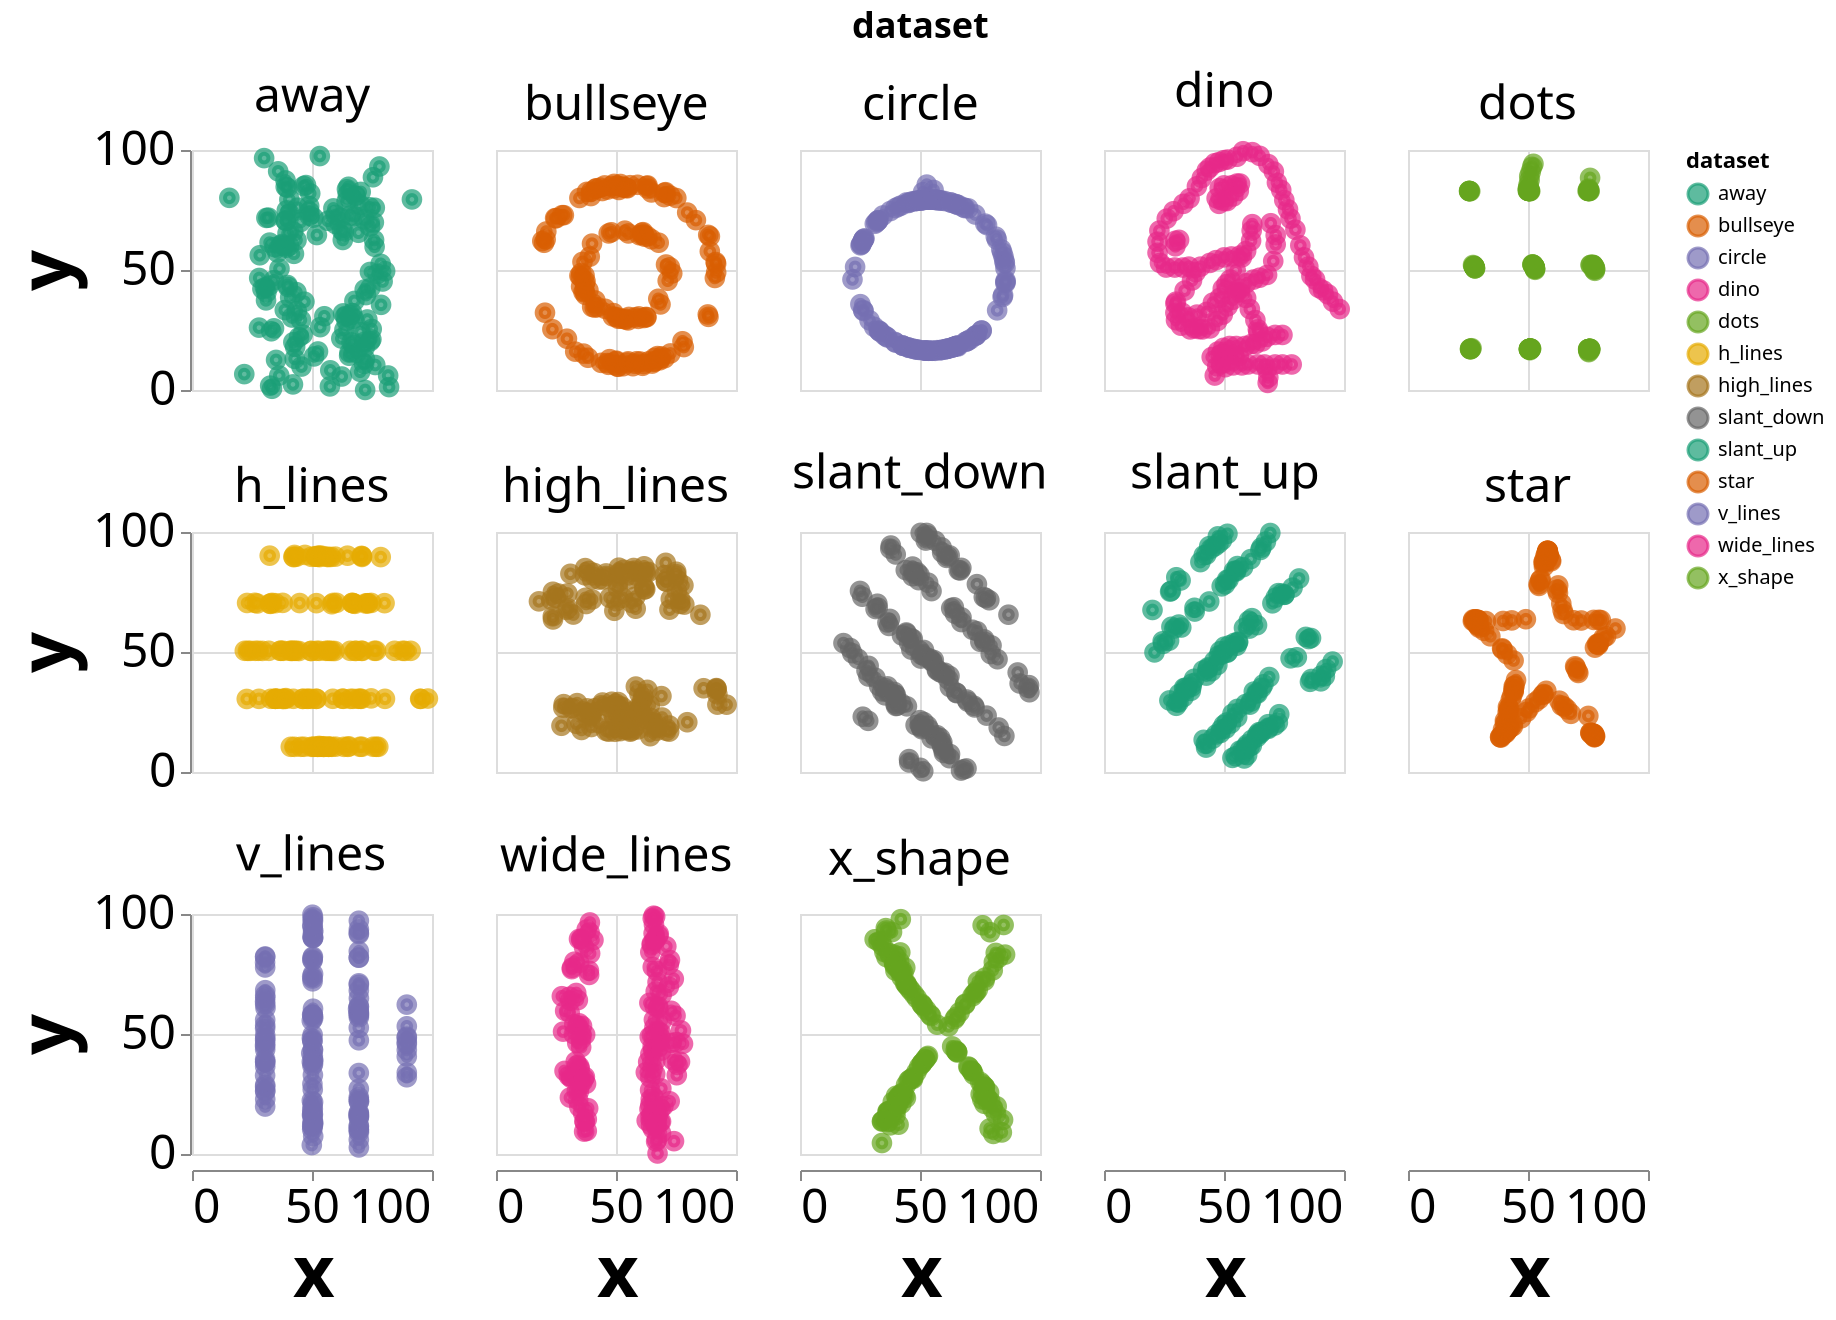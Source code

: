 {
  "config": {
    "view": {
      "width": 400,
      "height": 300
    },
    "mark": {
      "tooltip": null
    },
    "axis": {
      "labelFontSize": 24,
      "titleFontSize": 36
    },
    "header": {
      "labelFontSize": 24,
      "titleFontSize": 18
    }
  },
  "data": {
    "name": "data-525eaa47413d8b78972b8b2e3334f770"
  },
  "facet": {
    "type": "nominal",
    "field": "dataset"
  },
  "spec": {
    "mark": "point",
    "encoding": {
      "color": {
        "type": "nominal",
        "field": "dataset",
        "scale": {
          "scheme": "dark2"
        }
      },
      "fill": {
        "type": "nominal",
        "field": "dataset",
        "scale": {
          "scheme": "dark2"
        }
      },
      "size": {
        "value": 40
      },
      "stroke": {
        "type": "nominal",
        "field": "dataset",
        "scale": {
          "scheme": "dark2"
        }
      },
      "strokeWidth": {
        "value": 4
      },
      "x": {
        "type": "quantitative",
        "field": "x"
      },
      "y": {
        "type": "quantitative",
        "field": "y"
      }
    },
    "height": 120,
    "width": 120
  },
  "columns": 5,
  "$schema": "https://vega.github.io/schema/vega-lite/v5.json",
  "datasets": {
    "data-525eaa47413d8b78972b8b2e3334f770": [
      {
        "dataset": "dino",
        "x": 55.3846,
        "y": 97.1795
      },
      {
        "dataset": "dino",
        "x": 51.5385,
        "y": 96.0256
      },
      {
        "dataset": "dino",
        "x": 46.1538,
        "y": 94.4872
      },
      {
        "dataset": "dino",
        "x": 42.8205,
        "y": 91.4103
      },
      {
        "dataset": "dino",
        "x": 40.7692,
        "y": 88.3333
      },
      {
        "dataset": "dino",
        "x": 38.7179,
        "y": 84.8718
      },
      {
        "dataset": "dino",
        "x": 35.641,
        "y": 79.8718
      },
      {
        "dataset": "dino",
        "x": 33.0769,
        "y": 77.5641
      },
      {
        "dataset": "dino",
        "x": 28.9744,
        "y": 74.4872
      },
      {
        "dataset": "dino",
        "x": 26.1538,
        "y": 71.4103
      },
      {
        "dataset": "dino",
        "x": 23.0769,
        "y": 66.4103
      },
      {
        "dataset": "dino",
        "x": 22.3077,
        "y": 61.7949
      },
      {
        "dataset": "dino",
        "x": 22.3077,
        "y": 57.1795
      },
      {
        "dataset": "dino",
        "x": 23.3333,
        "y": 52.9487
      },
      {
        "dataset": "dino",
        "x": 25.8974,
        "y": 51.0256
      },
      {
        "dataset": "dino",
        "x": 29.4872,
        "y": 51.0256
      },
      {
        "dataset": "dino",
        "x": 32.8205,
        "y": 51.0256
      },
      {
        "dataset": "dino",
        "x": 35.3846,
        "y": 51.4103
      },
      {
        "dataset": "dino",
        "x": 40.2564,
        "y": 51.4103
      },
      {
        "dataset": "dino",
        "x": 44.1026,
        "y": 52.9487
      },
      {
        "dataset": "dino",
        "x": 46.6667,
        "y": 54.1026
      },
      {
        "dataset": "dino",
        "x": 50.0,
        "y": 55.2564
      },
      {
        "dataset": "dino",
        "x": 53.0769,
        "y": 55.641000000000005
      },
      {
        "dataset": "dino",
        "x": 56.6667,
        "y": 56.0256
      },
      {
        "dataset": "dino",
        "x": 59.2308,
        "y": 57.9487
      },
      {
        "dataset": "dino",
        "x": 61.2821,
        "y": 62.1795
      },
      {
        "dataset": "dino",
        "x": 61.5385,
        "y": 66.4103
      },
      {
        "dataset": "dino",
        "x": 61.7949,
        "y": 69.1026
      },
      {
        "dataset": "dino",
        "x": 57.4359,
        "y": 55.2564
      },
      {
        "dataset": "dino",
        "x": 54.8718,
        "y": 49.8718
      },
      {
        "dataset": "dino",
        "x": 52.5641,
        "y": 46.0256
      },
      {
        "dataset": "dino",
        "x": 48.2051,
        "y": 38.3333
      },
      {
        "dataset": "dino",
        "x": 49.4872,
        "y": 42.1795
      },
      {
        "dataset": "dino",
        "x": 51.0256,
        "y": 44.1026
      },
      {
        "dataset": "dino",
        "x": 45.3846,
        "y": 36.4103
      },
      {
        "dataset": "dino",
        "x": 42.8205,
        "y": 32.5641
      },
      {
        "dataset": "dino",
        "x": 38.7179,
        "y": 31.4103
      },
      {
        "dataset": "dino",
        "x": 35.1282,
        "y": 30.2564
      },
      {
        "dataset": "dino",
        "x": 32.5641,
        "y": 32.1795
      },
      {
        "dataset": "dino",
        "x": 30.0,
        "y": 36.7949
      },
      {
        "dataset": "dino",
        "x": 33.5897,
        "y": 41.4103
      },
      {
        "dataset": "dino",
        "x": 36.6667,
        "y": 45.641000000000005
      },
      {
        "dataset": "dino",
        "x": 38.2051,
        "y": 49.1026
      },
      {
        "dataset": "dino",
        "x": 29.7436,
        "y": 36.0256
      },
      {
        "dataset": "dino",
        "x": 29.7436,
        "y": 32.1795
      },
      {
        "dataset": "dino",
        "x": 30.0,
        "y": 29.1026
      },
      {
        "dataset": "dino",
        "x": 32.0513,
        "y": 26.7949
      },
      {
        "dataset": "dino",
        "x": 35.8974,
        "y": 25.2564
      },
      {
        "dataset": "dino",
        "x": 41.0256,
        "y": 25.2564
      },
      {
        "dataset": "dino",
        "x": 44.1026,
        "y": 25.641
      },
      {
        "dataset": "dino",
        "x": 47.1795,
        "y": 28.718000000000004
      },
      {
        "dataset": "dino",
        "x": 49.4872,
        "y": 31.4103
      },
      {
        "dataset": "dino",
        "x": 51.5385,
        "y": 34.8718
      },
      {
        "dataset": "dino",
        "x": 53.5897,
        "y": 37.5641
      },
      {
        "dataset": "dino",
        "x": 55.1282,
        "y": 40.641
      },
      {
        "dataset": "dino",
        "x": 56.6667,
        "y": 42.1795
      },
      {
        "dataset": "dino",
        "x": 59.2308,
        "y": 44.4872
      },
      {
        "dataset": "dino",
        "x": 62.3077,
        "y": 46.0256
      },
      {
        "dataset": "dino",
        "x": 64.8718,
        "y": 46.7949
      },
      {
        "dataset": "dino",
        "x": 67.9487,
        "y": 47.9487
      },
      {
        "dataset": "dino",
        "x": 70.5128,
        "y": 53.718
      },
      {
        "dataset": "dino",
        "x": 71.5385,
        "y": 60.641000000000005
      },
      {
        "dataset": "dino",
        "x": 71.5385,
        "y": 64.4872
      },
      {
        "dataset": "dino",
        "x": 69.4872,
        "y": 69.4872
      },
      {
        "dataset": "dino",
        "x": 46.9231,
        "y": 79.8718
      },
      {
        "dataset": "dino",
        "x": 48.2051,
        "y": 84.1026
      },
      {
        "dataset": "dino",
        "x": 50.0,
        "y": 85.2564
      },
      {
        "dataset": "dino",
        "x": 53.0769,
        "y": 85.2564
      },
      {
        "dataset": "dino",
        "x": 55.3846,
        "y": 86.0256
      },
      {
        "dataset": "dino",
        "x": 56.6667,
        "y": 86.0256
      },
      {
        "dataset": "dino",
        "x": 56.1538,
        "y": 82.9487
      },
      {
        "dataset": "dino",
        "x": 53.8462,
        "y": 80.641
      },
      {
        "dataset": "dino",
        "x": 51.2821,
        "y": 78.718
      },
      {
        "dataset": "dino",
        "x": 50.0,
        "y": 78.718
      },
      {
        "dataset": "dino",
        "x": 47.9487,
        "y": 77.5641
      },
      {
        "dataset": "dino",
        "x": 29.7436,
        "y": 59.8718
      },
      {
        "dataset": "dino",
        "x": 29.7436,
        "y": 62.1795
      },
      {
        "dataset": "dino",
        "x": 31.2821,
        "y": 62.5641
      },
      {
        "dataset": "dino",
        "x": 57.9487,
        "y": 99.4872
      },
      {
        "dataset": "dino",
        "x": 61.7949,
        "y": 99.1026
      },
      {
        "dataset": "dino",
        "x": 64.8718,
        "y": 97.5641
      },
      {
        "dataset": "dino",
        "x": 68.4615,
        "y": 94.1026
      },
      {
        "dataset": "dino",
        "x": 70.7692,
        "y": 91.0256
      },
      {
        "dataset": "dino",
        "x": 72.0513,
        "y": 86.4103
      },
      {
        "dataset": "dino",
        "x": 73.8462,
        "y": 83.3333
      },
      {
        "dataset": "dino",
        "x": 75.1282,
        "y": 79.1026
      },
      {
        "dataset": "dino",
        "x": 76.6667,
        "y": 75.2564
      },
      {
        "dataset": "dino",
        "x": 77.6923,
        "y": 71.4103
      },
      {
        "dataset": "dino",
        "x": 79.7436,
        "y": 66.7949
      },
      {
        "dataset": "dino",
        "x": 81.7949,
        "y": 60.2564
      },
      {
        "dataset": "dino",
        "x": 83.3333,
        "y": 55.2564
      },
      {
        "dataset": "dino",
        "x": 85.1282,
        "y": 51.4103
      },
      {
        "dataset": "dino",
        "x": 86.4103,
        "y": 47.5641
      },
      {
        "dataset": "dino",
        "x": 87.9487,
        "y": 46.0256
      },
      {
        "dataset": "dino",
        "x": 89.4872,
        "y": 42.5641
      },
      {
        "dataset": "dino",
        "x": 93.3333,
        "y": 39.8718
      },
      {
        "dataset": "dino",
        "x": 95.3846,
        "y": 36.7949
      },
      {
        "dataset": "dino",
        "x": 98.2051,
        "y": 33.718
      },
      {
        "dataset": "dino",
        "x": 56.6667,
        "y": 40.641
      },
      {
        "dataset": "dino",
        "x": 59.2308,
        "y": 38.3333
      },
      {
        "dataset": "dino",
        "x": 60.7692,
        "y": 33.718
      },
      {
        "dataset": "dino",
        "x": 63.0769,
        "y": 29.1026
      },
      {
        "dataset": "dino",
        "x": 64.1026,
        "y": 25.2564
      },
      {
        "dataset": "dino",
        "x": 64.359,
        "y": 24.1026
      },
      {
        "dataset": "dino",
        "x": 74.359,
        "y": 22.9487
      },
      {
        "dataset": "dino",
        "x": 71.2821,
        "y": 22.9487
      },
      {
        "dataset": "dino",
        "x": 67.9487,
        "y": 22.1795
      },
      {
        "dataset": "dino",
        "x": 65.8974,
        "y": 20.2564
      },
      {
        "dataset": "dino",
        "x": 63.0769,
        "y": 19.1026
      },
      {
        "dataset": "dino",
        "x": 61.2821,
        "y": 19.1026
      },
      {
        "dataset": "dino",
        "x": 58.7179,
        "y": 18.3333
      },
      {
        "dataset": "dino",
        "x": 55.1282,
        "y": 18.3333
      },
      {
        "dataset": "dino",
        "x": 52.3077,
        "y": 18.3333
      },
      {
        "dataset": "dino",
        "x": 49.7436,
        "y": 17.5641
      },
      {
        "dataset": "dino",
        "x": 47.4359,
        "y": 16.0256
      },
      {
        "dataset": "dino",
        "x": 44.8718,
        "y": 13.718
      },
      {
        "dataset": "dino",
        "x": 48.7179,
        "y": 14.8718
      },
      {
        "dataset": "dino",
        "x": 51.2821,
        "y": 14.8718
      },
      {
        "dataset": "dino",
        "x": 54.1026,
        "y": 14.8718
      },
      {
        "dataset": "dino",
        "x": 56.1538,
        "y": 14.1026
      },
      {
        "dataset": "dino",
        "x": 52.0513,
        "y": 12.5641
      },
      {
        "dataset": "dino",
        "x": 48.7179,
        "y": 11.0256
      },
      {
        "dataset": "dino",
        "x": 47.1795,
        "y": 9.8718
      },
      {
        "dataset": "dino",
        "x": 46.1538,
        "y": 6.0256
      },
      {
        "dataset": "dino",
        "x": 50.5128,
        "y": 9.4872
      },
      {
        "dataset": "dino",
        "x": 53.8462,
        "y": 10.2564
      },
      {
        "dataset": "dino",
        "x": 57.4359,
        "y": 10.2564
      },
      {
        "dataset": "dino",
        "x": 60.0,
        "y": 10.640999999999998
      },
      {
        "dataset": "dino",
        "x": 64.1026,
        "y": 10.640999999999998
      },
      {
        "dataset": "dino",
        "x": 66.9231,
        "y": 10.640999999999998
      },
      {
        "dataset": "dino",
        "x": 71.2821,
        "y": 10.640999999999998
      },
      {
        "dataset": "dino",
        "x": 74.359,
        "y": 10.640999999999998
      },
      {
        "dataset": "dino",
        "x": 78.2051,
        "y": 10.640999999999998
      },
      {
        "dataset": "dino",
        "x": 67.9487,
        "y": 8.718
      },
      {
        "dataset": "dino",
        "x": 68.4615,
        "y": 5.2564
      },
      {
        "dataset": "dino",
        "x": 68.2051,
        "y": 2.9487
      },
      {
        "dataset": "dino",
        "x": 37.6923,
        "y": 25.7692
      },
      {
        "dataset": "dino",
        "x": 39.4872,
        "y": 25.3846
      },
      {
        "dataset": "dino",
        "x": 91.2821,
        "y": 41.5385
      },
      {
        "dataset": "dino",
        "x": 50.0,
        "y": 95.7692
      },
      {
        "dataset": "dino",
        "x": 47.9487,
        "y": 95.0
      },
      {
        "dataset": "dino",
        "x": 44.1026,
        "y": 92.6923
      },
      {
        "dataset": "away",
        "x": 32.331110226599996,
        "y": 61.411101248
      },
      {
        "dataset": "away",
        "x": 53.4214628807,
        "y": 26.1868803879
      },
      {
        "dataset": "away",
        "x": 63.92020226,
        "y": 30.8321939163
      },
      {
        "dataset": "away",
        "x": 70.2895057187,
        "y": 82.5336485877
      },
      {
        "dataset": "away",
        "x": 34.1188302357,
        "y": 45.7345513203
      },
      {
        "dataset": "away",
        "x": 67.6707164012,
        "y": 37.110947969
      },
      {
        "dataset": "away",
        "x": 53.259129405500005,
        "y": 97.4757710964
      },
      {
        "dataset": "away",
        "x": 63.5149808671,
        "y": 25.1000785788
      },
      {
        "dataset": "away",
        "x": 67.9805388133,
        "y": 80.9571652197
      },
      {
        "dataset": "away",
        "x": 67.3724659005,
        "y": 29.720400203
      },
      {
        "dataset": "away",
        "x": 15.5607495229,
        "y": 80.0656402858
      },
      {
        "dataset": "away",
        "x": 71.7907676942,
        "y": 71.0654666627
      },
      {
        "dataset": "away",
        "x": 70.2425464362,
        "y": 24.1095975542
      },
      {
        "dataset": "away",
        "x": 64.93743554439999,
        "y": 81.5542049945
      },
      {
        "dataset": "away",
        "x": 62.2135245453,
        "y": 21.475838996900002
      },
      {
        "dataset": "away",
        "x": 67.26940047720001,
        "y": 18.7089683725
      },
      {
        "dataset": "away",
        "x": 40.5701970446,
        "y": 79.37296347520001
      },
      {
        "dataset": "away",
        "x": 74.7411813341,
        "y": 21.1016372041
      },
      {
        "dataset": "away",
        "x": 71.7683189223,
        "y": 20.011061842300002
      },
      {
        "dataset": "away",
        "x": 76.1669198143,
        "y": 75.9361704048
      },
      {
        "dataset": "away",
        "x": 65.6236574431,
        "y": 15.5828033531
      },
      {
        "dataset": "away",
        "x": 50.850633639399994,
        "y": 13.9876016304
      },
      {
        "dataset": "away",
        "x": 33.0240700249,
        "y": 24.4678303872
      },
      {
        "dataset": "away",
        "x": 39.7063261674,
        "y": 84.2752871038
      },
      {
        "dataset": "away",
        "x": 45.5964849542,
        "y": 9.76334884943
      },
      {
        "dataset": "away",
        "x": 42.9680469104,
        "y": 17.945458396099998
      },
      {
        "dataset": "away",
        "x": 52.4944067819,
        "y": 16.0511142003
      },
      {
        "dataset": "away",
        "x": 46.0822757831,
        "y": 23.1104578154
      },
      {
        "dataset": "away",
        "x": 74.2477082092,
        "y": 20.314187812
      },
      {
        "dataset": "away",
        "x": 64.5682641863,
        "y": 83.6396338956
      },
      {
        "dataset": "away",
        "x": 74.02169390579999,
        "y": 76.1282745076
      },
      {
        "dataset": "away",
        "x": 62.3911805626,
        "y": 5.623070760730001
      },
      {
        "dataset": "away",
        "x": 74.189036683,
        "y": 68.13358322229999
      },
      {
        "dataset": "away",
        "x": 28.2367819396,
        "y": 56.1395964513
      },
      {
        "dataset": "away",
        "x": 75.7719387944,
        "y": 69.8292300322
      },
      {
        "dataset": "away",
        "x": 75.8552294691,
        "y": 62.5170442862
      },
      {
        "dataset": "away",
        "x": 65.9708570175,
        "y": 72.7448559954
      },
      {
        "dataset": "away",
        "x": 21.7780404779,
        "y": 6.6166253072800005
      },
      {
        "dataset": "away",
        "x": 67.7597962473,
        "y": 72.4212015285
      },
      {
        "dataset": "away",
        "x": 78.6171953363,
        "y": 52.5752573142
      },
      {
        "dataset": "away",
        "x": 68.5077081898,
        "y": 15.4569189652
      },
      {
        "dataset": "away",
        "x": 74.88502115979999,
        "y": 25.416606323099998
      },
      {
        "dataset": "away",
        "x": 66.4549036599,
        "y": 19.836628654200002
      },
      {
        "dataset": "away",
        "x": 77.31780209850001,
        "y": 48.398346435200004
      },
      {
        "dataset": "away",
        "x": 58.9124603193,
        "y": 75.6677562173
      },
      {
        "dataset": "away",
        "x": 57.617447817,
        "y": 8.194800603189998
      },
      {
        "dataset": "away",
        "x": 76.0882257967,
        "y": 59.679930023500006
      },
      {
        "dataset": "away",
        "x": 57.4660505497,
        "y": 1.50441817488
      },
      {
        "dataset": "away",
        "x": 79.4283834934,
        "y": 45.2107942872
      },
      {
        "dataset": "away",
        "x": 76.3565221496,
        "y": 10.4182411281
      },
      {
        "dataset": "away",
        "x": 64.40507526319999,
        "y": 78.5841760758
      },
      {
        "dataset": "away",
        "x": 40.635041809099995,
        "y": 73.3947503698
      },
      {
        "dataset": "away",
        "x": 43.9498645857,
        "y": 75.9587156671
      },
      {
        "dataset": "away",
        "x": 30.996220579099997,
        "y": 71.694404938
      },
      {
        "dataset": "away",
        "x": 68.2307689907,
        "y": 80.87250166279999
      },
      {
        "dataset": "away",
        "x": 72.0463894612,
        "y": 12.9180067349
      },
      {
        "dataset": "away",
        "x": 46.5927679682,
        "y": 84.9723827774
      },
      {
        "dataset": "away",
        "x": 49.2572183396,
        "y": 81.8814032306
      },
      {
        "dataset": "away",
        "x": 42.7817612539,
        "y": 12.9911884302
      },
      {
        "dataset": "away",
        "x": 65.475952195,
        "y": 14.2745856444
      },
      {
        "dataset": "away",
        "x": 71.96508265439999,
        "y": 17.7102359443
      },
      {
        "dataset": "away",
        "x": 32.1464623358,
        "y": 43.4817094425
      },
      {
        "dataset": "away",
        "x": 31.8384976954,
        "y": 71.8121653901
      },
      {
        "dataset": "away",
        "x": 31.005258257199998,
        "y": 40.682503007
      },
      {
        "dataset": "away",
        "x": 80.47089431890001,
        "y": 49.502148346700004
      },
      {
        "dataset": "away",
        "x": 71.9641671122,
        "y": 41.8742826668
      },
      {
        "dataset": "away",
        "x": 78.0794214417,
        "y": 93.13331676520001
      },
      {
        "dataset": "away",
        "x": 41.6775957748,
        "y": 30.201264084600002
      },
      {
        "dataset": "away",
        "x": 65.953595185,
        "y": 31.147406083499998
      },
      {
        "dataset": "away",
        "x": 62.934459373100005,
        "y": 31.9163906992
      },
      {
        "dataset": "away",
        "x": 64.3737979844,
        "y": 28.8625834061
      },
      {
        "dataset": "away",
        "x": 72.5093283599,
        "y": 39.5401302526
      },
      {
        "dataset": "away",
        "x": 30.052289874099998,
        "y": 96.6175423534
      },
      {
        "dataset": "away",
        "x": 28.0033242354,
        "y": 46.6721919544
      },
      {
        "dataset": "away",
        "x": 75.4012268619,
        "y": 88.6390766207
      },
      {
        "dataset": "away",
        "x": 38.9800154218,
        "y": 87.32216069100001
      },
      {
        "dataset": "away",
        "x": 65.2199135479,
        "y": 84.6829549336
      },
      {
        "dataset": "away",
        "x": 73.0539899616,
        "y": 29.3808085571
      },
      {
        "dataset": "away",
        "x": 34.3983616372,
        "y": 59.5444469033
      },
      {
        "dataset": "away",
        "x": 43.4904501336,
        "y": 40.782542065
      },
      {
        "dataset": "away",
        "x": 55.138737967,
        "y": 30.7257603575
      },
      {
        "dataset": "away",
        "x": 43.6843934333,
        "y": 32.8230098696
      },
      {
        "dataset": "away",
        "x": 35.9036097344,
        "y": 91.11186308010001
      },
      {
        "dataset": "away",
        "x": 45.3780188805,
        "y": 29.1692166544
      },
      {
        "dataset": "away",
        "x": 39.7774828713,
        "y": 43.75581895
      },
      {
        "dataset": "away",
        "x": 38.6644611569,
        "y": 33.3172384774
      },
      {
        "dataset": "away",
        "x": 39.0440366877,
        "y": 84.6760108316
      },
      {
        "dataset": "away",
        "x": 91.6399614428,
        "y": 79.4066030605
      },
      {
        "dataset": "away",
        "x": 47.4881326771,
        "y": 85.3899333808
      },
      {
        "dataset": "away",
        "x": 44.590212576899994,
        "y": 22.0340116412
      },
      {
        "dataset": "away",
        "x": 39.089614547800004,
        "y": 70.4661940802
      },
      {
        "dataset": "away",
        "x": 42.2293783752,
        "y": 19.9140684075
      },
      {
        "dataset": "away",
        "x": 37.0003871448,
        "y": 60.264279248
      },
      {
        "dataset": "away",
        "x": 39.0520864793,
        "y": 70.6525028457
      },
      {
        "dataset": "away",
        "x": 37.4884147432,
        "y": 60.814404851099994
      },
      {
        "dataset": "away",
        "x": 69.3595594592,
        "y": 65.52135459590001
      },
      {
        "dataset": "away",
        "x": 43.542775926000004,
        "y": 62.4603112824
      },
      {
        "dataset": "away",
        "x": 39.8112302539,
        "y": 65.3348328092
      },
      {
        "dataset": "away",
        "x": 70.06892594039999,
        "y": 7.593465608989999
      },
      {
        "dataset": "away",
        "x": 70.04054358239999,
        "y": 77.14380660239999
      },
      {
        "dataset": "away",
        "x": 39.505789079,
        "y": 74.85162721729999
      },
      {
        "dataset": "away",
        "x": 62.5168908529,
        "y": 66.4847322418
      },
      {
        "dataset": "away",
        "x": 72.1399254065,
        "y": 0.015119325155200002
      },
      {
        "dataset": "away",
        "x": 45.2515760666,
        "y": 70.0034213192
      },
      {
        "dataset": "away",
        "x": 42.0633045627,
        "y": 2.33519661206
      },
      {
        "dataset": "away",
        "x": 36.3556951539,
        "y": 6.0058486497
      },
      {
        "dataset": "away",
        "x": 30.3918276596,
        "y": 42.75961287
      },
      {
        "dataset": "away",
        "x": 36.449003854299995,
        "y": 50.5462690659
      },
      {
        "dataset": "away",
        "x": 40.467576002,
        "y": 60.0275120878
      },
      {
        "dataset": "away",
        "x": 81.72461680020001,
        "y": 6.03754484635
      },
      {
        "dataset": "away",
        "x": 48.823197496400006,
        "y": 76.6353305783
      },
      {
        "dataset": "away",
        "x": 35.6205617651,
        "y": 57.286015578900006
      },
      {
        "dataset": "away",
        "x": 50.58396311479999,
        "y": 71.80661610140001
      },
      {
        "dataset": "away",
        "x": 61.8564651063,
        "y": 71.7927431642
      },
      {
        "dataset": "away",
        "x": 39.3237560262,
        "y": 59.3008196656
      },
      {
        "dataset": "away",
        "x": 42.1856791429,
        "y": 66.0348978235
      },
      {
        "dataset": "away",
        "x": 30.8469189898,
        "y": 37.3416401041
      },
      {
        "dataset": "away",
        "x": 29.346200428099998,
        "y": 42.1487418312
      },
      {
        "dataset": "away",
        "x": 82.1105579783,
        "y": 1.21055166293
      },
      {
        "dataset": "away",
        "x": 38.302005808800004,
        "y": 60.0177857932
      },
      {
        "dataset": "away",
        "x": 56.584153021800006,
        "y": 70.512514809
      },
      {
        "dataset": "away",
        "x": 33.339374286500004,
        "y": 0.5091067352
      },
      {
        "dataset": "away",
        "x": 78.7742390407,
        "y": 35.4841012146
      },
      {
        "dataset": "away",
        "x": 27.9226442446,
        "y": 25.986878184400002
      },
      {
        "dataset": "away",
        "x": 71.6978651182,
        "y": 10.868144511099999
      },
      {
        "dataset": "away",
        "x": 74.1383313856,
        "y": 49.1739189791
      },
      {
        "dataset": "away",
        "x": 32.579020066,
        "y": 1.80811559665
      },
      {
        "dataset": "away",
        "x": 59.83218542,
        "y": 69.1525081443
      },
      {
        "dataset": "away",
        "x": 35.030628545700004,
        "y": 12.5366493416
      },
      {
        "dataset": "away",
        "x": 74.3001198284,
        "y": 42.4770945921
      },
      {
        "dataset": "away",
        "x": 63.2501970628,
        "y": 65.95248619659999
      },
      {
        "dataset": "away",
        "x": 34.1730737648,
        "y": 25.693674309200002
      },
      {
        "dataset": "away",
        "x": 40.9138319319,
        "y": 38.559019550900004
      },
      {
        "dataset": "away",
        "x": 62.833293087399994,
        "y": 62.51089422689999
      },
      {
        "dataset": "away",
        "x": 42.476792380300004,
        "y": 56.7312899691
      },
      {
        "dataset": "away",
        "x": 52.0334562787,
        "y": 64.5666620298
      },
      {
        "dataset": "away",
        "x": 48.9070429644,
        "y": 74.2877488252
      },
      {
        "dataset": "away",
        "x": 59.8518383854,
        "y": 72.9583909677
      },
      {
        "dataset": "away",
        "x": 48.9604602016,
        "y": 72.6295257275
      },
      {
        "dataset": "away",
        "x": 46.8448551673,
        "y": 36.7917136918
      },
      {
        "dataset": "away",
        "x": 39.9630215796,
        "y": 42.9449148487
      },
      {
        "dataset": "away",
        "x": 66.704943997,
        "y": 32.0150954299
      },
      {
        "dataset": "h_lines",
        "x": 53.36656686600001,
        "y": 90.2080300059
      },
      {
        "dataset": "h_lines",
        "x": 52.8019793617,
        "y": 90.08806450629999
      },
      {
        "dataset": "h_lines",
        "x": 47.0541298828,
        "y": 90.458936026
      },
      {
        "dataset": "h_lines",
        "x": 42.448433781599995,
        "y": 89.50770011530001
      },
      {
        "dataset": "h_lines",
        "x": 42.704036324099995,
        "y": 90.4426288607
      },
      {
        "dataset": "h_lines",
        "x": 32.378938632600004,
        "y": 90.14414263100001
      },
      {
        "dataset": "h_lines",
        "x": 32.5307027362,
        "y": 70.1573965085
      },
      {
        "dataset": "h_lines",
        "x": 33.365264430500005,
        "y": 70.4593354392
      },
      {
        "dataset": "h_lines",
        "x": 32.6560991775,
        "y": 70.0510704992
      },
      {
        "dataset": "h_lines",
        "x": 22.955093269699997,
        "y": 70.42689515229999
      },
      {
        "dataset": "h_lines",
        "x": 27.1498436318,
        "y": 70.2108058428
      },
      {
        "dataset": "h_lines",
        "x": 26.1669092779,
        "y": 70.5003151212
      },
      {
        "dataset": "h_lines",
        "x": 26.331457079499998,
        "y": 50.494556525
      },
      {
        "dataset": "h_lines",
        "x": 22.0037091415,
        "y": 50.4994401238
      },
      {
        "dataset": "h_lines",
        "x": 23.284747978200002,
        "y": 50.4743528321
      },
      {
        "dataset": "h_lines",
        "x": 27.6340383923,
        "y": 50.5036668574
      },
      {
        "dataset": "h_lines",
        "x": 32.0371080007,
        "y": 50.5000661229
      },
      {
        "dataset": "h_lines",
        "x": 29.3365106528,
        "y": 50.461893968999995
      },
      {
        "dataset": "h_lines",
        "x": 40.816953133,
        "y": 50.4877601957
      },
      {
        "dataset": "h_lines",
        "x": 42.7390751173,
        "y": 50.483155992
      },
      {
        "dataset": "h_lines",
        "x": 51.8678937691,
        "y": 50.4932732621
      },
      {
        "dataset": "h_lines",
        "x": 43.371001892399995,
        "y": 50.5008373234
      },
      {
        "dataset": "h_lines",
        "x": 53.042798300600005,
        "y": 50.487503869099996
      },
      {
        "dataset": "h_lines",
        "x": 56.6189102967,
        "y": 50.5033740178
      },
      {
        "dataset": "h_lines",
        "x": 70.568289819,
        "y": 50.496236124300005
      },
      {
        "dataset": "h_lines",
        "x": 67.87088729199999,
        "y": 70.0680261345
      },
      {
        "dataset": "h_lines",
        "x": 58.821546589099995,
        "y": 70.4557817483
      },
      {
        "dataset": "h_lines",
        "x": 60.1869278445,
        "y": 70.4835512458
      },
      {
        "dataset": "h_lines",
        "x": 59.4355174849,
        "y": 50.42063260729999
      },
      {
        "dataset": "h_lines",
        "x": 49.5858434795,
        "y": 50.4349813825
      },
      {
        "dataset": "h_lines",
        "x": 41.7797417848,
        "y": 50.4706422808
      },
      {
        "dataset": "h_lines",
        "x": 46.12768633939999,
        "y": 30.4494107792
      },
      {
        "dataset": "h_lines",
        "x": 38.0337837705,
        "y": 50.4908995189
      },
      {
        "dataset": "h_lines",
        "x": 44.546841284399996,
        "y": 50.4159133758
      },
      {
        "dataset": "h_lines",
        "x": 46.2381175975,
        "y": 30.4956129408
      },
      {
        "dataset": "h_lines",
        "x": 49.7397453317,
        "y": 30.4727248868
      },
      {
        "dataset": "h_lines",
        "x": 39.1102518936,
        "y": 30.478695178899997
      },
      {
        "dataset": "h_lines",
        "x": 39.1428377913,
        "y": 30.7928559394
      },
      {
        "dataset": "h_lines",
        "x": 34.6254702671,
        "y": 30.499741029699997
      },
      {
        "dataset": "h_lines",
        "x": 34.7542074707,
        "y": 30.4958650002
      },
      {
        "dataset": "h_lines",
        "x": 36.753700238600004,
        "y": 50.529304303500005
      },
      {
        "dataset": "h_lines",
        "x": 37.0193512929,
        "y": 50.4926666972
      },
      {
        "dataset": "h_lines",
        "x": 41.4171152753,
        "y": 50.469773418100004
      },
      {
        "dataset": "h_lines",
        "x": 22.8171074784,
        "y": 30.4360403387
      },
      {
        "dataset": "h_lines",
        "x": 34.800701463,
        "y": 30.497931385100003
      },
      {
        "dataset": "h_lines",
        "x": 27.891889795300003,
        "y": 30.4849702595
      },
      {
        "dataset": "h_lines",
        "x": 32.8706391587,
        "y": 30.502341748800003
      },
      {
        "dataset": "h_lines",
        "x": 37.7940494081,
        "y": 30.4926383364
      },
      {
        "dataset": "h_lines",
        "x": 35.6673163042,
        "y": 30.522035054
      },
      {
        "dataset": "h_lines",
        "x": 48.4422995026,
        "y": 30.501722775300003
      },
      {
        "dataset": "h_lines",
        "x": 58.669373263100006,
        "y": 30.5068378948
      },
      {
        "dataset": "h_lines",
        "x": 47.9169554375,
        "y": 30.486725754499997
      },
      {
        "dataset": "h_lines",
        "x": 51.8941663939,
        "y": 30.494755684
      },
      {
        "dataset": "h_lines",
        "x": 51.7490891643,
        "y": 30.472993339899997
      },
      {
        "dataset": "h_lines",
        "x": 58.2465530013,
        "y": 50.442874494899996
      },
      {
        "dataset": "h_lines",
        "x": 57.3106968674,
        "y": 50.4825132895
      },
      {
        "dataset": "h_lines",
        "x": 67.9680481127,
        "y": 50.4521589097
      },
      {
        "dataset": "h_lines",
        "x": 65.9493192681,
        "y": 50.494240794
      },
      {
        "dataset": "h_lines",
        "x": 55.7470928102,
        "y": 50.478974800299994
      },
      {
        "dataset": "h_lines",
        "x": 68.40301004359999,
        "y": 50.4986272318
      },
      {
        "dataset": "h_lines",
        "x": 76.696465628,
        "y": 50.4938305609
      },
      {
        "dataset": "h_lines",
        "x": 67.2148371159,
        "y": 70.2600284356
      },
      {
        "dataset": "h_lines",
        "x": 72.3020057291,
        "y": 70.2204373812
      },
      {
        "dataset": "h_lines",
        "x": 66.7632573944,
        "y": 70.4738617113
      },
      {
        "dataset": "h_lines",
        "x": 51.6803004439,
        "y": 89.9970275485
      },
      {
        "dataset": "h_lines",
        "x": 53.096557357100004,
        "y": 89.540243712
      },
      {
        "dataset": "h_lines",
        "x": 42.2422929389,
        "y": 89.70857859360001
      },
      {
        "dataset": "h_lines",
        "x": 56.233875657700004,
        "y": 89.63530815700001
      },
      {
        "dataset": "h_lines",
        "x": 54.6809865825,
        "y": 89.9645994589
      },
      {
        "dataset": "h_lines",
        "x": 57.9026866088,
        "y": 89.6184017294
      },
      {
        "dataset": "h_lines",
        "x": 51.8202625467,
        "y": 89.83413039870001
      },
      {
        "dataset": "h_lines",
        "x": 56.828395336199996,
        "y": 89.58366472510001
      },
      {
        "dataset": "h_lines",
        "x": 58.272278586700004,
        "y": 69.9002729578
      },
      {
        "dataset": "h_lines",
        "x": 51.8281274487,
        "y": 70.3526492053
      },
      {
        "dataset": "h_lines",
        "x": 44.8499842618,
        "y": 70.39520297189999
      },
      {
        "dataset": "h_lines",
        "x": 24.270382392800002,
        "y": 50.4855676918
      },
      {
        "dataset": "h_lines",
        "x": 34.7424714403,
        "y": 70.3399348879
      },
      {
        "dataset": "h_lines",
        "x": 37.7993149267,
        "y": 70.4695358763
      },
      {
        "dataset": "h_lines",
        "x": 49.7869410649,
        "y": 89.65804699450001
      },
      {
        "dataset": "h_lines",
        "x": 59.751497414,
        "y": 89.7319325216
      },
      {
        "dataset": "h_lines",
        "x": 64.7747992444,
        "y": 90.132316736
      },
      {
        "dataset": "h_lines",
        "x": 70.8444476004,
        "y": 89.9242090159
      },
      {
        "dataset": "h_lines",
        "x": 70.6059455116,
        "y": 90.042061963
      },
      {
        "dataset": "h_lines",
        "x": 78.6424883907,
        "y": 89.5512032307
      },
      {
        "dataset": "h_lines",
        "x": 70.810692254,
        "y": 89.59265401180001
      },
      {
        "dataset": "h_lines",
        "x": 66.76994662130001,
        "y": 70.4233752108
      },
      {
        "dataset": "h_lines",
        "x": 73.3363681612,
        "y": 70.31692717050001
      },
      {
        "dataset": "h_lines",
        "x": 73.1051481627,
        "y": 70.300511881
      },
      {
        "dataset": "h_lines",
        "x": 74.6782541432,
        "y": 70.4453141903
      },
      {
        "dataset": "h_lines",
        "x": 80.24025095100001,
        "y": 70.3543089613
      },
      {
        "dataset": "h_lines",
        "x": 70.9468490729,
        "y": 50.4727017878
      },
      {
        "dataset": "h_lines",
        "x": 88.6626638086,
        "y": 50.4553260208
      },
      {
        "dataset": "h_lines",
        "x": 84.405952832,
        "y": 50.494865886599996
      },
      {
        "dataset": "h_lines",
        "x": 75.9871047068,
        "y": 50.49196695569999
      },
      {
        "dataset": "h_lines",
        "x": 91.1120854191,
        "y": 50.489389393
      },
      {
        "dataset": "h_lines",
        "x": 98.2881232748,
        "y": 30.603919371900002
      },
      {
        "dataset": "h_lines",
        "x": 95.0652748396,
        "y": 30.500402865199998
      },
      {
        "dataset": "h_lines",
        "x": 95.2492339568,
        "y": 30.4594542144
      },
      {
        "dataset": "h_lines",
        "x": 49.656126288100005,
        "y": 50.431319867700005
      },
      {
        "dataset": "h_lines",
        "x": 63.018600927899996,
        "y": 30.4925819262
      },
      {
        "dataset": "h_lines",
        "x": 70.5382006004,
        "y": 30.4835582526
      },
      {
        "dataset": "h_lines",
        "x": 70.0868697658,
        "y": 30.5100448173
      },
      {
        "dataset": "h_lines",
        "x": 62.685690442399995,
        "y": 30.5464245575
      },
      {
        "dataset": "h_lines",
        "x": 69.239417959,
        "y": 30.5060052447
      },
      {
        "dataset": "h_lines",
        "x": 80.4002336791,
        "y": 30.4850063746
      },
      {
        "dataset": "h_lines",
        "x": 74.6478782284,
        "y": 30.673862858400003
      },
      {
        "dataset": "h_lines",
        "x": 65.99527271939999,
        "y": 30.4750241915
      },
      {
        "dataset": "h_lines",
        "x": 67.0885590036,
        "y": 30.494523950799998
      },
      {
        "dataset": "h_lines",
        "x": 59.8525770283,
        "y": 10.5431877763
      },
      {
        "dataset": "h_lines",
        "x": 53.7489900744,
        "y": 10.5225745323
      },
      {
        "dataset": "h_lines",
        "x": 58.239095516400006,
        "y": 10.4948990284
      },
      {
        "dataset": "h_lines",
        "x": 54.810300495,
        "y": 10.7249292845
      },
      {
        "dataset": "h_lines",
        "x": 52.976712321099996,
        "y": 10.859490275999999
      },
      {
        "dataset": "h_lines",
        "x": 52.2038939272,
        "y": 10.495636921200001
      },
      {
        "dataset": "h_lines",
        "x": 50.7451622429,
        "y": 10.5249055723
      },
      {
        "dataset": "h_lines",
        "x": 42.7131936166,
        "y": 10.4875472428
      },
      {
        "dataset": "h_lines",
        "x": 45.3172255098,
        "y": 10.4958733944
      },
      {
        "dataset": "h_lines",
        "x": 53.116915041000006,
        "y": 10.5068605973
      },
      {
        "dataset": "h_lines",
        "x": 57.049801823,
        "y": 10.5081369414
      },
      {
        "dataset": "h_lines",
        "x": 54.854630946499995,
        "y": 10.4639151924
      },
      {
        "dataset": "h_lines",
        "x": 54.9248425638,
        "y": 10.498331942
      },
      {
        "dataset": "h_lines",
        "x": 63.309554030600005,
        "y": 10.4888142392
      },
      {
        "dataset": "h_lines",
        "x": 49.7494984129,
        "y": 10.4858029097
      },
      {
        "dataset": "h_lines",
        "x": 41.1693104232,
        "y": 10.4973002433
      },
      {
        "dataset": "h_lines",
        "x": 46.6883404976,
        "y": 10.5075321353
      },
      {
        "dataset": "h_lines",
        "x": 52.418921921499994,
        "y": 10.495906359600001
      },
      {
        "dataset": "h_lines",
        "x": 50.8784883796,
        "y": 10.5030898746
      },
      {
        "dataset": "h_lines",
        "x": 57.05330613939999,
        "y": 10.5140692392
      },
      {
        "dataset": "h_lines",
        "x": 70.78645115970001,
        "y": 10.5136950409
      },
      {
        "dataset": "h_lines",
        "x": 56.7721495656,
        "y": 10.5032723508
      },
      {
        "dataset": "h_lines",
        "x": 75.4772220231,
        "y": 10.5185680355
      },
      {
        "dataset": "h_lines",
        "x": 76.7659121498,
        "y": 10.496999064
      },
      {
        "dataset": "h_lines",
        "x": 77.621049129,
        "y": 10.4958742318
      },
      {
        "dataset": "h_lines",
        "x": 65.41448705229999,
        "y": 10.681840125099999
      },
      {
        "dataset": "h_lines",
        "x": 69.9647805002,
        "y": 10.5072329326
      },
      {
        "dataset": "h_lines",
        "x": 64.9697382623,
        "y": 10.482159511699999
      },
      {
        "dataset": "h_lines",
        "x": 38.0502407785,
        "y": 30.407946034299997
      },
      {
        "dataset": "h_lines",
        "x": 42.2241202189,
        "y": 30.498037158200002
      },
      {
        "dataset": "h_lines",
        "x": 87.69846429489999,
        "y": 50.4899365296
      },
      {
        "dataset": "h_lines",
        "x": 52.3603310701,
        "y": 89.7043170068
      },
      {
        "dataset": "h_lines",
        "x": 51.406786789799995,
        "y": 89.7121385499
      },
      {
        "dataset": "h_lines",
        "x": 43.588468468,
        "y": 89.7455365536
      },
      {
        "dataset": "v_lines",
        "x": 50.481508170299996,
        "y": 93.22270136569999
      },
      {
        "dataset": "v_lines",
        "x": 50.2824056687,
        "y": 97.6099835723
      },
      {
        "dataset": "v_lines",
        "x": 50.1867033389,
        "y": 99.6946801425
      },
      {
        "dataset": "v_lines",
        "x": 50.3269108629,
        "y": 90.0220534916
      },
      {
        "dataset": "v_lines",
        "x": 50.456207331499996,
        "y": 89.9874101286
      },
      {
        "dataset": "v_lines",
        "x": 30.4648469308,
        "y": 82.0892320845
      },
      {
        "dataset": "v_lines",
        "x": 30.501596473699998,
        "y": 82.3071263462
      },
      {
        "dataset": "v_lines",
        "x": 30.489569226999997,
        "y": 77.7298801366
      },
      {
        "dataset": "v_lines",
        "x": 30.45024833,
        "y": 79.8348944011
      },
      {
        "dataset": "v_lines",
        "x": 30.518394798499997,
        "y": 68.2525829388
      },
      {
        "dataset": "v_lines",
        "x": 30.5116612138,
        "y": 66.09371818310001
      },
      {
        "dataset": "v_lines",
        "x": 30.4980777147,
        "y": 62.3849850338
      },
      {
        "dataset": "v_lines",
        "x": 30.6202277519,
        "y": 60.8600821544
      },
      {
        "dataset": "v_lines",
        "x": 30.4921854231,
        "y": 55.8789168923
      },
      {
        "dataset": "v_lines",
        "x": 30.474634333,
        "y": 52.3221596388
      },
      {
        "dataset": "v_lines",
        "x": 30.500998079000002,
        "y": 48.0696996767
      },
      {
        "dataset": "v_lines",
        "x": 30.4944213623,
        "y": 45.7734755346
      },
      {
        "dataset": "v_lines",
        "x": 30.4995445502,
        "y": 49.382099750600005
      },
      {
        "dataset": "v_lines",
        "x": 50.144392978999996,
        "y": 47.014283641700004
      },
      {
        "dataset": "v_lines",
        "x": 49.912898587700006,
        "y": 55.5878389121
      },
      {
        "dataset": "v_lines",
        "x": 50.3374274859,
        "y": 57.9553142818
      },
      {
        "dataset": "v_lines",
        "x": 50.4189791992,
        "y": 60.5249117346
      },
      {
        "dataset": "v_lines",
        "x": 50.205258971400006,
        "y": 57.924217167600005
      },
      {
        "dataset": "v_lines",
        "x": 50.4353151633,
        "y": 56.439322473400004
      },
      {
        "dataset": "v_lines",
        "x": 69.5057889042,
        "y": 59.2849248279
      },
      {
        "dataset": "v_lines",
        "x": 69.5340709833,
        "y": 64.8929773346
      },
      {
        "dataset": "v_lines",
        "x": 69.51010693020001,
        "y": 61.3296244282
      },
      {
        "dataset": "v_lines",
        "x": 69.5263228876,
        "y": 56.995279125399996
      },
      {
        "dataset": "v_lines",
        "x": 49.947239961899996,
        "y": 48.2295767261
      },
      {
        "dataset": "v_lines",
        "x": 50.0631041291,
        "y": 58.085037556
      },
      {
        "dataset": "v_lines",
        "x": 50.489902373,
        "y": 39.2054119682
      },
      {
        "dataset": "v_lines",
        "x": 49.6888638379,
        "y": 42.018514414
      },
      {
        "dataset": "v_lines",
        "x": 50.3334811097,
        "y": 43.588671479
      },
      {
        "dataset": "v_lines",
        "x": 50.4467514196,
        "y": 57.230588942299995
      },
      {
        "dataset": "v_lines",
        "x": 50.4209091963,
        "y": 43.3479568967
      },
      {
        "dataset": "v_lines",
        "x": 50.374052050799996,
        "y": 32.918240616700004
      },
      {
        "dataset": "v_lines",
        "x": 30.4768299051,
        "y": 39.4246055913
      },
      {
        "dataset": "v_lines",
        "x": 30.5034743497,
        "y": 38.3485561381
      },
      {
        "dataset": "v_lines",
        "x": 30.5048349283,
        "y": 28.7714879939
      },
      {
        "dataset": "v_lines",
        "x": 30.462218464699998,
        "y": 32.7504720275
      },
      {
        "dataset": "v_lines",
        "x": 30.491302622,
        "y": 43.561374075299995
      },
      {
        "dataset": "v_lines",
        "x": 30.449653838000003,
        "y": 44.9951230008
      },
      {
        "dataset": "v_lines",
        "x": 30.485994215700003,
        "y": 47.3479464653
      },
      {
        "dataset": "v_lines",
        "x": 30.5020767935,
        "y": 36.4412129198
      },
      {
        "dataset": "v_lines",
        "x": 30.4780588886,
        "y": 28.020580489
      },
      {
        "dataset": "v_lines",
        "x": 30.5011608787,
        "y": 38.3141385582
      },
      {
        "dataset": "v_lines",
        "x": 30.504773017399998,
        "y": 26.4166256707
      },
      {
        "dataset": "v_lines",
        "x": 30.509115326,
        "y": 22.8255471196
      },
      {
        "dataset": "v_lines",
        "x": 50.1156321728,
        "y": 16.6940065479
      },
      {
        "dataset": "v_lines",
        "x": 50.4483013392,
        "y": 21.640256459899998
      },
      {
        "dataset": "v_lines",
        "x": 50.17317743,
        "y": 29.177864393000004
      },
      {
        "dataset": "v_lines",
        "x": 49.922741919399996,
        "y": 38.4404729124
      },
      {
        "dataset": "v_lines",
        "x": 50.3112993746,
        "y": 26.8604882737
      },
      {
        "dataset": "v_lines",
        "x": 50.3994096114,
        "y": 38.963838923400004
      },
      {
        "dataset": "v_lines",
        "x": 50.337362644799995,
        "y": 40.913386144
      },
      {
        "dataset": "v_lines",
        "x": 50.202318096499994,
        "y": 47.2129480045
      },
      {
        "dataset": "v_lines",
        "x": 50.2749326091,
        "y": 49.6234993439
      },
      {
        "dataset": "v_lines",
        "x": 69.4943803061,
        "y": 52.612410705900004
      },
      {
        "dataset": "v_lines",
        "x": 69.5193397556,
        "y": 47.384533706999996
      },
      {
        "dataset": "v_lines",
        "x": 69.5291826079,
        "y": 57.8412666804
      },
      {
        "dataset": "v_lines",
        "x": 69.495755496,
        "y": 58.785073161999996
      },
      {
        "dataset": "v_lines",
        "x": 69.199057706,
        "y": 60.41895732020001
      },
      {
        "dataset": "v_lines",
        "x": 69.55109144020001,
        "y": 58.401098268599995
      },
      {
        "dataset": "v_lines",
        "x": 69.5066843151,
        "y": 68.08446678930001
      },
      {
        "dataset": "v_lines",
        "x": 50.4441175504,
        "y": 75.01329950590001
      },
      {
        "dataset": "v_lines",
        "x": 50.4672293846,
        "y": 90.281464505
      },
      {
        "dataset": "v_lines",
        "x": 50.21088197899999,
        "y": 80.9417717084
      },
      {
        "dataset": "v_lines",
        "x": 50.205406955,
        "y": 90.6405359009
      },
      {
        "dataset": "v_lines",
        "x": 50.43829066479999,
        "y": 92.3547602661
      },
      {
        "dataset": "v_lines",
        "x": 50.3735188462,
        "y": 82.21920572180001
      },
      {
        "dataset": "v_lines",
        "x": 50.253683689,
        "y": 81.7438287242
      },
      {
        "dataset": "v_lines",
        "x": 50.2504708592,
        "y": 71.9513852104
      },
      {
        "dataset": "v_lines",
        "x": 50.0870583609,
        "y": 73.95187362680001
      },
      {
        "dataset": "v_lines",
        "x": 50.2310718829,
        "y": 80.6473870602
      },
      {
        "dataset": "v_lines",
        "x": 50.2077411201,
        "y": 73.1145035177
      },
      {
        "dataset": "v_lines",
        "x": 30.4995061735,
        "y": 53.6125276703
      },
      {
        "dataset": "v_lines",
        "x": 30.5203612407,
        "y": 65.1004090686
      },
      {
        "dataset": "v_lines",
        "x": 30.4549558873,
        "y": 63.501778781400006
      },
      {
        "dataset": "v_lines",
        "x": 50.4164772292,
        "y": 97.2696919618
      },
      {
        "dataset": "v_lines",
        "x": 69.5250693831,
        "y": 93.59805020889999
      },
      {
        "dataset": "v_lines",
        "x": 69.5202566002,
        "y": 97.1938760167
      },
      {
        "dataset": "v_lines",
        "x": 69.4989700668,
        "y": 92.1204899292
      },
      {
        "dataset": "v_lines",
        "x": 69.5286156637,
        "y": 91.6220882409
      },
      {
        "dataset": "v_lines",
        "x": 69.4997669273,
        "y": 84.47968329
      },
      {
        "dataset": "v_lines",
        "x": 69.5038013697,
        "y": 81.8154056166
      },
      {
        "dataset": "v_lines",
        "x": 69.4875893963,
        "y": 81.8359875567
      },
      {
        "dataset": "v_lines",
        "x": 69.5191157281,
        "y": 71.1159672213
      },
      {
        "dataset": "v_lines",
        "x": 69.50437629470001,
        "y": 70.4934438205
      },
      {
        "dataset": "v_lines",
        "x": 69.5125730109,
        "y": 61.497563946999996
      },
      {
        "dataset": "v_lines",
        "x": 89.49420056219999,
        "y": 62.234326967600005
      },
      {
        "dataset": "v_lines",
        "x": 89.5001240511,
        "y": 53.216330616499995
      },
      {
        "dataset": "v_lines",
        "x": 89.490246254,
        "y": 48.890796551
      },
      {
        "dataset": "v_lines",
        "x": 89.49778562,
        "y": 46.6299066746
      },
      {
        "dataset": "v_lines",
        "x": 89.50485113059999,
        "y": 48.4234081578
      },
      {
        "dataset": "v_lines",
        "x": 89.5010526463,
        "y": 43.3473436951
      },
      {
        "dataset": "v_lines",
        "x": 89.4888412549,
        "y": 40.6250912209
      },
      {
        "dataset": "v_lines",
        "x": 89.5016235276,
        "y": 45.8151791904
      },
      {
        "dataset": "v_lines",
        "x": 89.497529662,
        "y": 33.901372671
      },
      {
        "dataset": "v_lines",
        "x": 50.4390920216,
        "y": 37.670771798000004
      },
      {
        "dataset": "v_lines",
        "x": 50.179850128000005,
        "y": 36.8075593352
      },
      {
        "dataset": "v_lines",
        "x": 69.5050706711,
        "y": 33.7401525035
      },
      {
        "dataset": "v_lines",
        "x": 69.5798670452,
        "y": 21.935236745500003
      },
      {
        "dataset": "v_lines",
        "x": 69.5064719492,
        "y": 22.7286628748
      },
      {
        "dataset": "v_lines",
        "x": 69.4994788728,
        "y": 16.3374699821
      },
      {
        "dataset": "v_lines",
        "x": 69.500264751,
        "y": 27.136023994200002
      },
      {
        "dataset": "v_lines",
        "x": 69.5041565157,
        "y": 23.6689181006
      },
      {
        "dataset": "v_lines",
        "x": 69.5322795847,
        "y": 21.8509008151
      },
      {
        "dataset": "v_lines",
        "x": 69.5001114942,
        "y": 11.7916260054
      },
      {
        "dataset": "v_lines",
        "x": 69.5048154243,
        "y": 15.6143582625
      },
      {
        "dataset": "v_lines",
        "x": 69.5034745234,
        "y": 17.1690897689
      },
      {
        "dataset": "v_lines",
        "x": 50.3774019862,
        "y": 16.5060150613
      },
      {
        "dataset": "v_lines",
        "x": 50.339425481300005,
        "y": 18.723450686099998
      },
      {
        "dataset": "v_lines",
        "x": 50.0936501016,
        "y": 11.607713424100002
      },
      {
        "dataset": "v_lines",
        "x": 49.9341271714,
        "y": 22.256139740100004
      },
      {
        "dataset": "v_lines",
        "x": 50.288818612200004,
        "y": 13.436410466
      },
      {
        "dataset": "v_lines",
        "x": 50.2879944267,
        "y": 12.8722822086
      },
      {
        "dataset": "v_lines",
        "x": 50.234720700000004,
        "y": 20.4044729196
      },
      {
        "dataset": "v_lines",
        "x": 50.279701636700004,
        "y": 15.608737570999999
      },
      {
        "dataset": "v_lines",
        "x": 50.253006722200006,
        "y": 11.3020842468
      },
      {
        "dataset": "v_lines",
        "x": 50.4741411162,
        "y": 12.4619966676
      },
      {
        "dataset": "v_lines",
        "x": 50.1084399725,
        "y": 18.2590443442
      },
      {
        "dataset": "v_lines",
        "x": 49.919058248999995,
        "y": 3.7168538855
      },
      {
        "dataset": "v_lines",
        "x": 50.08366450850001,
        "y": 10.235881902400001
      },
      {
        "dataset": "v_lines",
        "x": 50.352260835500005,
        "y": 12.4686005273
      },
      {
        "dataset": "v_lines",
        "x": 50.497572241099995,
        "y": 7.409625234189999
      },
      {
        "dataset": "v_lines",
        "x": 50.0163058346,
        "y": 16.2536847911
      },
      {
        "dataset": "v_lines",
        "x": 50.4682212165,
        "y": 13.356702455499999
      },
      {
        "dataset": "v_lines",
        "x": 69.5506789842,
        "y": 9.03298756904
      },
      {
        "dataset": "v_lines",
        "x": 69.5186727475,
        "y": 15.1804864298
      },
      {
        "dataset": "v_lines",
        "x": 69.50345740979999,
        "y": 16.878313266099997
      },
      {
        "dataset": "v_lines",
        "x": 69.4994868291,
        "y": 10.2078266798
      },
      {
        "dataset": "v_lines",
        "x": 69.5275296829,
        "y": 9.99229666551
      },
      {
        "dataset": "v_lines",
        "x": 69.5190952617,
        "y": 11.4226857018
      },
      {
        "dataset": "v_lines",
        "x": 69.5618994268,
        "y": 15.9998037858
      },
      {
        "dataset": "v_lines",
        "x": 69.5010445197,
        "y": 5.95583353945
      },
      {
        "dataset": "v_lines",
        "x": 69.524635976,
        "y": 2.73476016988
      },
      {
        "dataset": "v_lines",
        "x": 30.4995937106,
        "y": 26.085561569099998
      },
      {
        "dataset": "v_lines",
        "x": 30.487391709,
        "y": 19.7794703733
      },
      {
        "dataset": "v_lines",
        "x": 89.50018047190001,
        "y": 31.9789174357
      },
      {
        "dataset": "v_lines",
        "x": 50.4102716314,
        "y": 98.6283694405
      },
      {
        "dataset": "v_lines",
        "x": 50.3259243927,
        "y": 94.9946308528
      },
      {
        "dataset": "v_lines",
        "x": 50.1040315041,
        "y": 95.0885380179
      },
      {
        "dataset": "x_shape",
        "x": 38.337757183899996,
        "y": 92.472719051
      },
      {
        "dataset": "x_shape",
        "x": 35.7518707905,
        "y": 94.1167680276
      },
      {
        "dataset": "x_shape",
        "x": 32.7672179591,
        "y": 88.5182945794
      },
      {
        "dataset": "x_shape",
        "x": 33.7296067755,
        "y": 88.622265789
      },
      {
        "dataset": "x_shape",
        "x": 37.238249327,
        "y": 83.7249284144
      },
      {
        "dataset": "x_shape",
        "x": 36.0271982243,
        "y": 82.0407806505
      },
      {
        "dataset": "x_shape",
        "x": 39.2392807768,
        "y": 79.2637238398
      },
      {
        "dataset": "x_shape",
        "x": 39.784524939099995,
        "y": 82.26056589619999
      },
      {
        "dataset": "x_shape",
        "x": 35.1660293896,
        "y": 84.1564919839
      },
      {
        "dataset": "x_shape",
        "x": 40.622115916,
        "y": 78.5421042089
      },
      {
        "dataset": "x_shape",
        "x": 39.181907086,
        "y": 79.8190371976
      },
      {
        "dataset": "x_shape",
        "x": 42.4308889944,
        "y": 75.13363464060001
      },
      {
        "dataset": "x_shape",
        "x": 43.0812558617,
        "y": 75.3467016413
      },
      {
        "dataset": "x_shape",
        "x": 44.360719434399996,
        "y": 70.4742070546
      },
      {
        "dataset": "x_shape",
        "x": 44.324778843500006,
        "y": 71.04590440189999
      },
      {
        "dataset": "x_shape",
        "x": 47.552160201999996,
        "y": 66.4604037217
      },
      {
        "dataset": "x_shape",
        "x": 48.6649246215,
        "y": 64.9610049438
      },
      {
        "dataset": "x_shape",
        "x": 46.280631958,
        "y": 68.0284231525
      },
      {
        "dataset": "x_shape",
        "x": 50.5632444849,
        "y": 62.6238279659
      },
      {
        "dataset": "x_shape",
        "x": 52.6309642318,
        "y": 59.9639357915
      },
      {
        "dataset": "x_shape",
        "x": 54.6362064446,
        "y": 57.4938424367
      },
      {
        "dataset": "x_shape",
        "x": 51.34602713899999,
        "y": 61.6005530364
      },
      {
        "dataset": "x_shape",
        "x": 57.134855353999995,
        "y": 53.8779658045
      },
      {
        "dataset": "x_shape",
        "x": 54.1712415737,
        "y": 58.0598078952
      },
      {
        "dataset": "x_shape",
        "x": 50.9423823071,
        "y": 62.0973939351
      },
      {
        "dataset": "x_shape",
        "x": 66.51292445600001,
        "y": 59.071281847799995
      },
      {
        "dataset": "x_shape",
        "x": 64.3979095023,
        "y": 56.1748754008
      },
      {
        "dataset": "x_shape",
        "x": 68.68659329399999,
        "y": 62.2373439902
      },
      {
        "dataset": "x_shape",
        "x": 65.02779370569999,
        "y": 57.0962573525
      },
      {
        "dataset": "x_shape",
        "x": 53.3045031712,
        "y": 40.883844549
      },
      {
        "dataset": "x_shape",
        "x": 52.94517808810001,
        "y": 40.384625694200004
      },
      {
        "dataset": "x_shape",
        "x": 45.225738199,
        "y": 30.555225922600002
      },
      {
        "dataset": "x_shape",
        "x": 50.8433046202,
        "y": 37.7446280981
      },
      {
        "dataset": "x_shape",
        "x": 49.659293939799994,
        "y": 36.273442735
      },
      {
        "dataset": "x_shape",
        "x": 47.142788934799995,
        "y": 32.025064173400004
      },
      {
        "dataset": "x_shape",
        "x": 41.2700565259,
        "y": 21.7218171465
      },
      {
        "dataset": "x_shape",
        "x": 47.1301271555,
        "y": 31.3099029222
      },
      {
        "dataset": "x_shape",
        "x": 40.9159715783,
        "y": 23.5415923929
      },
      {
        "dataset": "x_shape",
        "x": 38.6601639737,
        "y": 21.6895496369
      },
      {
        "dataset": "x_shape",
        "x": 42.6125508262,
        "y": 24.195053774
      },
      {
        "dataset": "x_shape",
        "x": 41.209039500799996,
        "y": 24.128709189099997
      },
      {
        "dataset": "x_shape",
        "x": 50.6492211499,
        "y": 37.4837907435
      },
      {
        "dataset": "x_shape",
        "x": 52.1319019406,
        "y": 39.3646020815
      },
      {
        "dataset": "x_shape",
        "x": 39.797271270500005,
        "y": 16.083549649000002
      },
      {
        "dataset": "x_shape",
        "x": 43.549881480699995,
        "y": 24.3072109395
      },
      {
        "dataset": "x_shape",
        "x": 36.7146633371,
        "y": 17.3818098572
      },
      {
        "dataset": "x_shape",
        "x": 37.224610127800005,
        "y": 17.9800644828
      },
      {
        "dataset": "x_shape",
        "x": 40.512447853699996,
        "y": 22.9622145725
      },
      {
        "dataset": "x_shape",
        "x": 40.2220627884,
        "y": 20.6146217044
      },
      {
        "dataset": "x_shape",
        "x": 44.1249612057,
        "y": 23.366245285799998
      },
      {
        "dataset": "x_shape",
        "x": 42.3462616039,
        "y": 24.5583269437
      },
      {
        "dataset": "x_shape",
        "x": 44.189084370799996,
        "y": 28.772625473
      },
      {
        "dataset": "x_shape",
        "x": 45.814245310100006,
        "y": 31.056979671999997
      },
      {
        "dataset": "x_shape",
        "x": 46.6431192691,
        "y": 31.4072190618
      },
      {
        "dataset": "x_shape",
        "x": 52.189888304700006,
        "y": 39.3677964938
      },
      {
        "dataset": "x_shape",
        "x": 51.100317358699996,
        "y": 38.095699984
      },
      {
        "dataset": "x_shape",
        "x": 65.40083414770001,
        "y": 42.6140320392
      },
      {
        "dataset": "x_shape",
        "x": 64.85203982670001,
        "y": 43.1337348404
      },
      {
        "dataset": "x_shape",
        "x": 63.4038060118,
        "y": 44.847493688
      },
      {
        "dataset": "x_shape",
        "x": 65.3715488709,
        "y": 42.6959713164
      },
      {
        "dataset": "x_shape",
        "x": 61.9080397046,
        "y": 53.19035206939999
      },
      {
        "dataset": "x_shape",
        "x": 71.8266529973,
        "y": 65.6862303604
      },
      {
        "dataset": "x_shape",
        "x": 72.6546231621,
        "y": 66.8782776113
      },
      {
        "dataset": "x_shape",
        "x": 76.8885781632,
        "y": 72.1654720777
      },
      {
        "dataset": "x_shape",
        "x": 43.74461968439999,
        "y": 71.2679610751
      },
      {
        "dataset": "x_shape",
        "x": 39.0542484428,
        "y": 83.1190207043
      },
      {
        "dataset": "x_shape",
        "x": 39.9316746322,
        "y": 79.9391880033
      },
      {
        "dataset": "x_shape",
        "x": 39.762826106999995,
        "y": 76.4059674459
      },
      {
        "dataset": "x_shape",
        "x": 41.323383287,
        "y": 80.21186859689999
      },
      {
        "dataset": "x_shape",
        "x": 41.7873232275,
        "y": 83.9880779935
      },
      {
        "dataset": "x_shape",
        "x": 39.7556490651,
        "y": 79.6570966361
      },
      {
        "dataset": "x_shape",
        "x": 40.7498793985,
        "y": 77.204657286
      },
      {
        "dataset": "x_shape",
        "x": 43.8568984983,
        "y": 77.6098436482
      },
      {
        "dataset": "x_shape",
        "x": 42.3678224956,
        "y": 73.6382718294
      },
      {
        "dataset": "x_shape",
        "x": 39.462959836399996,
        "y": 78.459973898
      },
      {
        "dataset": "x_shape",
        "x": 44.5173339492,
        "y": 70.3693498252
      },
      {
        "dataset": "x_shape",
        "x": 41.6360929963,
        "y": 76.2492229205
      },
      {
        "dataset": "x_shape",
        "x": 45.4229321817,
        "y": 69.0955016709
      },
      {
        "dataset": "x_shape",
        "x": 42.0028562742,
        "y": 97.83761472350001
      },
      {
        "dataset": "x_shape",
        "x": 76.1056290282,
        "y": 95.30498057540001
      },
      {
        "dataset": "x_shape",
        "x": 79.2025626772,
        "y": 92.40721562639999
      },
      {
        "dataset": "x_shape",
        "x": 84.8482440854,
        "y": 95.42480453040001
      },
      {
        "dataset": "x_shape",
        "x": 81.5644753207,
        "y": 83.7929072262
      },
      {
        "dataset": "x_shape",
        "x": 85.4461864009,
        "y": 83.0782938448
      },
      {
        "dataset": "x_shape",
        "x": 80.3124913784,
        "y": 76.5162389518
      },
      {
        "dataset": "x_shape",
        "x": 80.7662322969,
        "y": 79.8960656796
      },
      {
        "dataset": "x_shape",
        "x": 82.6701124763,
        "y": 81.711479845
      },
      {
        "dataset": "x_shape",
        "x": 77.1636254828,
        "y": 73.5237189623
      },
      {
        "dataset": "x_shape",
        "x": 74.0707000309,
        "y": 68.4795642895
      },
      {
        "dataset": "x_shape",
        "x": 74.1142308687,
        "y": 71.9263635185
      },
      {
        "dataset": "x_shape",
        "x": 68.942075458,
        "y": 62.635150577
      },
      {
        "dataset": "x_shape",
        "x": 73.24200233090001,
        "y": 67.3532711288
      },
      {
        "dataset": "x_shape",
        "x": 71.8670131631,
        "y": 34.3291575887
      },
      {
        "dataset": "x_shape",
        "x": 71.5691888532,
        "y": 34.699218607
      },
      {
        "dataset": "x_shape",
        "x": 71.4829096934,
        "y": 34.680516992600005
      },
      {
        "dataset": "x_shape",
        "x": 78.1285220512,
        "y": 23.139231835
      },
      {
        "dataset": "x_shape",
        "x": 78.789825254,
        "y": 25.597193346599997
      },
      {
        "dataset": "x_shape",
        "x": 77.7815467962,
        "y": 23.447214474499997
      },
      {
        "dataset": "x_shape",
        "x": 48.5306293681,
        "y": 34.1524500077
      },
      {
        "dataset": "x_shape",
        "x": 65.5307814724,
        "y": 42.2810847015
      },
      {
        "dataset": "x_shape",
        "x": 70.1180341426,
        "y": 36.4481847905
      },
      {
        "dataset": "x_shape",
        "x": 70.4722626065,
        "y": 36.0880530553
      },
      {
        "dataset": "x_shape",
        "x": 76.7911300701,
        "y": 28.0720081685
      },
      {
        "dataset": "x_shape",
        "x": 72.4093545935,
        "y": 33.039256966399996
      },
      {
        "dataset": "x_shape",
        "x": 76.271299815,
        "y": 25.5695441452
      },
      {
        "dataset": "x_shape",
        "x": 76.9532591384,
        "y": 27.7706107405
      },
      {
        "dataset": "x_shape",
        "x": 75.1077300904,
        "y": 30.0169834157
      },
      {
        "dataset": "x_shape",
        "x": 75.9692852004,
        "y": 29.038865375300002
      },
      {
        "dataset": "x_shape",
        "x": 75.2838870131,
        "y": 24.8747531721
      },
      {
        "dataset": "x_shape",
        "x": 77.05224063850001,
        "y": 27.9056390894
      },
      {
        "dataset": "x_shape",
        "x": 42.8267563374,
        "y": 25.556959406500003
      },
      {
        "dataset": "x_shape",
        "x": 42.0806606852,
        "y": 24.9465264454
      },
      {
        "dataset": "x_shape",
        "x": 39.8783046498,
        "y": 18.3249292157
      },
      {
        "dataset": "x_shape",
        "x": 36.4754991726,
        "y": 17.718947788399998
      },
      {
        "dataset": "x_shape",
        "x": 37.103073641900004,
        "y": 15.4456116477
      },
      {
        "dataset": "x_shape",
        "x": 34.1489682077,
        "y": 13.5238698677
      },
      {
        "dataset": "x_shape",
        "x": 37.5794219113,
        "y": 15.0158901333
      },
      {
        "dataset": "x_shape",
        "x": 41.0643057894,
        "y": 12.2144689321
      },
      {
        "dataset": "x_shape",
        "x": 42.195266147,
        "y": 20.9193721857
      },
      {
        "dataset": "x_shape",
        "x": 36.6055782383,
        "y": 15.748875885
      },
      {
        "dataset": "x_shape",
        "x": 39.4311612098,
        "y": 19.3238407541
      },
      {
        "dataset": "x_shape",
        "x": 37.5620763361,
        "y": 11.928445704400001
      },
      {
        "dataset": "x_shape",
        "x": 34.2381100444,
        "y": 13.7131582305
      },
      {
        "dataset": "x_shape",
        "x": 34.140941038600005,
        "y": 4.57766135024
      },
      {
        "dataset": "x_shape",
        "x": 36.6592676972,
        "y": 17.6819644553
      },
      {
        "dataset": "x_shape",
        "x": 40.6437192795,
        "y": 20.2408613716
      },
      {
        "dataset": "x_shape",
        "x": 36.7924815919,
        "y": 13.3921347304
      },
      {
        "dataset": "x_shape",
        "x": 75.9483006427,
        "y": 22.7447959146
      },
      {
        "dataset": "x_shape",
        "x": 76.8406924717,
        "y": 20.9185472197
      },
      {
        "dataset": "x_shape",
        "x": 81.9504776395,
        "y": 19.874558208499998
      },
      {
        "dataset": "x_shape",
        "x": 81.64370568529999,
        "y": 16.5917599845
      },
      {
        "dataset": "x_shape",
        "x": 84.6102197758,
        "y": 14.2477619017
      },
      {
        "dataset": "x_shape",
        "x": 84.1028794336,
        "y": 8.98065579006
      },
      {
        "dataset": "x_shape",
        "x": 80.18002545,
        "y": 19.0888441297
      },
      {
        "dataset": "x_shape",
        "x": 80.5732729943,
        "y": 8.36563890168
      },
      {
        "dataset": "x_shape",
        "x": 79.0043268649,
        "y": 10.6281977654
      },
      {
        "dataset": "x_shape",
        "x": 40.0481864651,
        "y": 24.2614879334
      },
      {
        "dataset": "x_shape",
        "x": 34.794593537800004,
        "y": 13.969683461099999
      },
      {
        "dataset": "x_shape",
        "x": 79.221764441,
        "y": 22.0945914837
      },
      {
        "dataset": "x_shape",
        "x": 36.0308797708,
        "y": 93.1217332374
      },
      {
        "dataset": "x_shape",
        "x": 34.4995583102,
        "y": 86.60998505110001
      },
      {
        "dataset": "x_shape",
        "x": 31.1068665551,
        "y": 89.4616352367
      },
      {
        "dataset": "star",
        "x": 58.2136082599,
        "y": 91.881891513
      },
      {
        "dataset": "star",
        "x": 58.1960536923,
        "y": 92.21498864819999
      },
      {
        "dataset": "star",
        "x": 58.7182307185,
        "y": 90.31053208700001
      },
      {
        "dataset": "star",
        "x": 57.27837287,
        "y": 89.9076067166
      },
      {
        "dataset": "star",
        "x": 58.082020494,
        "y": 92.00814501010001
      },
      {
        "dataset": "star",
        "x": 57.4894477748,
        "y": 88.08528556290001
      },
      {
        "dataset": "star",
        "x": 28.088741319,
        "y": 63.5107944263
      },
      {
        "dataset": "star",
        "x": 28.085468213600002,
        "y": 63.5901969481
      },
      {
        "dataset": "star",
        "x": 28.087273053,
        "y": 63.1232828116
      },
      {
        "dataset": "star",
        "x": 27.578025217600004,
        "y": 62.821038656599995
      },
      {
        "dataset": "star",
        "x": 27.7799191139,
        "y": 63.518147516999996
      },
      {
        "dataset": "star",
        "x": 28.5889998149,
        "y": 63.0240805653
      },
      {
        "dataset": "star",
        "x": 28.7391414969,
        "y": 62.7208638859
      },
      {
        "dataset": "star",
        "x": 27.024603240700003,
        "y": 62.9018588649
      },
      {
        "dataset": "star",
        "x": 28.8013366963,
        "y": 63.389040388000005
      },
      {
        "dataset": "star",
        "x": 27.186463838,
        "y": 63.5587296478
      },
      {
        "dataset": "star",
        "x": 29.2851466002,
        "y": 63.3836058254
      },
      {
        "dataset": "star",
        "x": 39.4029453026,
        "y": 51.1508571967
      },
      {
        "dataset": "star",
        "x": 28.8113284396,
        "y": 61.3578540576
      },
      {
        "dataset": "star",
        "x": 34.3039579069,
        "y": 56.542125909300005
      },
      {
        "dataset": "star",
        "x": 29.6027609801,
        "y": 60.157346722
      },
      {
        "dataset": "star",
        "x": 49.116156860299995,
        "y": 63.6600006211
      },
      {
        "dataset": "star",
        "x": 39.6175458263,
        "y": 62.9251879574
      },
      {
        "dataset": "star",
        "x": 43.23308466,
        "y": 63.1652187223
      },
      {
        "dataset": "star",
        "x": 64.8927879422,
        "y": 65.81417675739999
      },
      {
        "dataset": "star",
        "x": 62.4901493154,
        "y": 74.5842896072
      },
      {
        "dataset": "star",
        "x": 68.98808442939999,
        "y": 63.232147305
      },
      {
        "dataset": "star",
        "x": 62.105618630600006,
        "y": 75.99087075989999
      },
      {
        "dataset": "star",
        "x": 32.4618467439,
        "y": 62.8819029189
      },
      {
        "dataset": "star",
        "x": 41.3272006535,
        "y": 49.070251273900006
      },
      {
        "dataset": "star",
        "x": 44.007149932299995,
        "y": 46.4496737846
      },
      {
        "dataset": "star",
        "x": 44.0740606888,
        "y": 34.5532038906
      },
      {
        "dataset": "star",
        "x": 44.00131523859999,
        "y": 33.9042073544
      },
      {
        "dataset": "star",
        "x": 45.0063004454,
        "y": 38.2990195507
      },
      {
        "dataset": "star",
        "x": 44.4438406096,
        "y": 36.0190833012
      },
      {
        "dataset": "star",
        "x": 42.1787133986,
        "y": 26.492119482
      },
      {
        "dataset": "star",
        "x": 44.0445656189,
        "y": 35.6622382764
      },
      {
        "dataset": "star",
        "x": 41.6404540171,
        "y": 27.093095421300003
      },
      {
        "dataset": "star",
        "x": 41.9383300069,
        "y": 24.991522979299997
      },
      {
        "dataset": "star",
        "x": 44.0539275103,
        "y": 33.556392494899995
      },
      {
        "dataset": "star",
        "x": 39.2067193308,
        "y": 51.5337156971
      },
      {
        "dataset": "star",
        "x": 28.7044492315,
        "y": 61.777525400600005
      },
      {
        "dataset": "star",
        "x": 31.7086628996,
        "y": 58.837754374
      },
      {
        "dataset": "star",
        "x": 42.8117114739,
        "y": 30.0204484197
      },
      {
        "dataset": "star",
        "x": 43.300614891,
        "y": 31.5264261979
      },
      {
        "dataset": "star",
        "x": 40.3986329069,
        "y": 16.3470083822
      },
      {
        "dataset": "star",
        "x": 40.4356915763,
        "y": 20.232670676199998
      },
      {
        "dataset": "star",
        "x": 40.9365466658,
        "y": 16.913004836400003
      },
      {
        "dataset": "star",
        "x": 39.661573665300004,
        "y": 15.609355577
      },
      {
        "dataset": "star",
        "x": 40.899259175,
        "y": 20.7985289466
      },
      {
        "dataset": "star",
        "x": 41.9686168283,
        "y": 26.497072598499997
      },
      {
        "dataset": "star",
        "x": 40.383405823800004,
        "y": 21.3912255247
      },
      {
        "dataset": "star",
        "x": 56.538126453800004,
        "y": 32.4442454697
      },
      {
        "dataset": "star",
        "x": 52.9706912828,
        "y": 29.040196694099997
      },
      {
        "dataset": "star",
        "x": 54.6209525885,
        "y": 30.3445244537
      },
      {
        "dataset": "star",
        "x": 65.0990443941,
        "y": 27.2415575588
      },
      {
        "dataset": "star",
        "x": 63.055990907600005,
        "y": 29.7090956748
      },
      {
        "dataset": "star",
        "x": 70.9601362323,
        "y": 41.2595012867
      },
      {
        "dataset": "star",
        "x": 69.8958192404,
        "y": 43.453759265500004
      },
      {
        "dataset": "star",
        "x": 70.5958928563,
        "y": 41.9647438672
      },
      {
        "dataset": "star",
        "x": 69.64702142729999,
        "y": 44.044445022
      },
      {
        "dataset": "star",
        "x": 77.392982494,
        "y": 63.371459055200006
      },
      {
        "dataset": "star",
        "x": 64.4007871926,
        "y": 67.44871844720001
      },
      {
        "dataset": "star",
        "x": 63.8689598271,
        "y": 70.2137388333
      },
      {
        "dataset": "star",
        "x": 56.5944213157,
        "y": 86.9270062202
      },
      {
        "dataset": "star",
        "x": 56.5313372853,
        "y": 87.49981107129999
      },
      {
        "dataset": "star",
        "x": 59.652158369700004,
        "y": 87.80946159209999
      },
      {
        "dataset": "star",
        "x": 56.6365087005,
        "y": 85.637495556
      },
      {
        "dataset": "star",
        "x": 58.6722880025,
        "y": 90.07716030700001
      },
      {
        "dataset": "star",
        "x": 58.221612726400004,
        "y": 90.4110187715
      },
      {
        "dataset": "star",
        "x": 57.914664476800006,
        "y": 89.95380276770001
      },
      {
        "dataset": "star",
        "x": 55.315509058100005,
        "y": 80.2518606944
      },
      {
        "dataset": "star",
        "x": 54.575728587700006,
        "y": 77.5362884724
      },
      {
        "dataset": "star",
        "x": 54.4130936504,
        "y": 78.2290865878
      },
      {
        "dataset": "star",
        "x": 55.0745059041,
        "y": 79.8175464166
      },
      {
        "dataset": "star",
        "x": 29.432960515599998,
        "y": 60.8017765444
      },
      {
        "dataset": "star",
        "x": 29.422686066500003,
        "y": 63.0684648229
      },
      {
        "dataset": "star",
        "x": 29.005614157600004,
        "y": 63.390751333400004
      },
      {
        "dataset": "star",
        "x": 58.4618385916,
        "y": 90.2653263904
      },
      {
        "dataset": "star",
        "x": 57.997804738999996,
        "y": 92.1599086113
      },
      {
        "dataset": "star",
        "x": 57.5494740761,
        "y": 90.74890655809999
      },
      {
        "dataset": "star",
        "x": 59.5299284566,
        "y": 88.3272741451
      },
      {
        "dataset": "star",
        "x": 58.249391063100006,
        "y": 92.1296814778
      },
      {
        "dataset": "star",
        "x": 58.0245140126,
        "y": 91.6944211685
      },
      {
        "dataset": "star",
        "x": 58.3821244904,
        "y": 90.5534760692
      },
      {
        "dataset": "star",
        "x": 62.5667590405,
        "y": 77.7439347591
      },
      {
        "dataset": "star",
        "x": 72.1758243064,
        "y": 63.128929417600006
      },
      {
        "dataset": "star",
        "x": 79.4727615693,
        "y": 63.4086861199
      },
      {
        "dataset": "star",
        "x": 80.3577008812,
        "y": 63.2954375404
      },
      {
        "dataset": "star",
        "x": 78.7572361375,
        "y": 53.3326200111
      },
      {
        "dataset": "star",
        "x": 82.5402395934,
        "y": 56.5410522935
      },
      {
        "dataset": "star",
        "x": 86.43589719090001,
        "y": 59.7927618087
      },
      {
        "dataset": "star",
        "x": 79.4886844186,
        "y": 53.651674264099995
      },
      {
        "dataset": "star",
        "x": 81.5304203188,
        "y": 56.0253645659
      },
      {
        "dataset": "star",
        "x": 79.1867885665,
        "y": 53.2347918468
      },
      {
        "dataset": "star",
        "x": 77.8990579454,
        "y": 51.8224583343
      },
      {
        "dataset": "star",
        "x": 75.1307142075,
        "y": 23.3724419733
      },
      {
        "dataset": "star",
        "x": 76.0580137544,
        "y": 16.383749688199998
      },
      {
        "dataset": "star",
        "x": 57.614674387600004,
        "y": 33.8224476502
      },
      {
        "dataset": "star",
        "x": 56.1713975295,
        "y": 32.1179887719
      },
      {
        "dataset": "star",
        "x": 66.2878905956,
        "y": 26.117109745300002
      },
      {
        "dataset": "star",
        "x": 67.8817196169,
        "y": 24.2360184109
      },
      {
        "dataset": "star",
        "x": 64.0280813016,
        "y": 27.6726855125
      },
      {
        "dataset": "star",
        "x": 77.4966517463,
        "y": 14.9485235577
      },
      {
        "dataset": "star",
        "x": 77.6346517616,
        "y": 14.461853927
      },
      {
        "dataset": "star",
        "x": 77.86372642890001,
        "y": 14.610677649100001
      },
      {
        "dataset": "star",
        "x": 77.3381581659,
        "y": 15.890054658
      },
      {
        "dataset": "star",
        "x": 76.1804165329,
        "y": 15.9125737458
      },
      {
        "dataset": "star",
        "x": 77.2526510945,
        "y": 15.1515170246
      },
      {
        "dataset": "star",
        "x": 77.4133752817,
        "y": 15.221927976199998
      },
      {
        "dataset": "star",
        "x": 76.7318493982,
        "y": 16.2168461441
      },
      {
        "dataset": "star",
        "x": 49.4711054118,
        "y": 25.063019306199998
      },
      {
        "dataset": "star",
        "x": 42.4765399431,
        "y": 18.338473563599997
      },
      {
        "dataset": "star",
        "x": 43.595115862200004,
        "y": 19.9942009773
      },
      {
        "dataset": "star",
        "x": 50.3399696652,
        "y": 26.4713966117
      },
      {
        "dataset": "star",
        "x": 40.748980256100005,
        "y": 16.1821416622
      },
      {
        "dataset": "star",
        "x": 38.3865255803,
        "y": 14.5802151464
      },
      {
        "dataset": "star",
        "x": 38.4040152085,
        "y": 14.4519484496
      },
      {
        "dataset": "star",
        "x": 38.7642788913,
        "y": 14.365590474400001
      },
      {
        "dataset": "star",
        "x": 41.4701423265,
        "y": 17.2780334445
      },
      {
        "dataset": "star",
        "x": 47.1554048146,
        "y": 22.3779325323
      },
      {
        "dataset": "star",
        "x": 39.5825667453,
        "y": 17.6484528361
      },
      {
        "dataset": "star",
        "x": 41.7402438167,
        "y": 17.8293243101
      },
      {
        "dataset": "star",
        "x": 39.3118718889,
        "y": 15.6407169743
      },
      {
        "dataset": "star",
        "x": 41.6798476925,
        "y": 17.7459190133
      },
      {
        "dataset": "star",
        "x": 39.0874644519,
        "y": 15.1223039378
      },
      {
        "dataset": "star",
        "x": 41.4815028637,
        "y": 18.0474374446
      },
      {
        "dataset": "star",
        "x": 77.6060865492,
        "y": 15.162872538299998
      },
      {
        "dataset": "star",
        "x": 75.9826615205,
        "y": 16.3069223786
      },
      {
        "dataset": "star",
        "x": 76.94575724239999,
        "y": 15.858478334
      },
      {
        "dataset": "star",
        "x": 77.5437200743,
        "y": 15.253949149
      },
      {
        "dataset": "star",
        "x": 77.5847398447,
        "y": 15.8300393854
      },
      {
        "dataset": "star",
        "x": 76.8223042562,
        "y": 15.595165319500001
      },
      {
        "dataset": "star",
        "x": 77.3485716647,
        "y": 15.7745292395
      },
      {
        "dataset": "star",
        "x": 77.5731526867,
        "y": 14.7806458332
      },
      {
        "dataset": "star",
        "x": 77.9726106776,
        "y": 14.9556987461
      },
      {
        "dataset": "star",
        "x": 41.528919758600004,
        "y": 24.9164251896
      },
      {
        "dataset": "star",
        "x": 43.722550803400004,
        "y": 19.0773278036
      },
      {
        "dataset": "star",
        "x": 79.32607817510001,
        "y": 52.9003912897
      },
      {
        "dataset": "star",
        "x": 56.663974081499994,
        "y": 87.9401250067
      },
      {
        "dataset": "star",
        "x": 57.8217892319,
        "y": 90.6931665489
      },
      {
        "dataset": "star",
        "x": 58.2431718991,
        "y": 92.1043278652
      },
      {
        "dataset": "high_lines",
        "x": 57.613233547700005,
        "y": 83.90517079979999
      },
      {
        "dataset": "high_lines",
        "x": 51.2743918205,
        "y": 82.8179829379
      },
      {
        "dataset": "high_lines",
        "x": 50.7538984114,
        "y": 76.7541289533
      },
      {
        "dataset": "high_lines",
        "x": 37.0211840116,
        "y": 81.954469997
      },
      {
        "dataset": "high_lines",
        "x": 42.8817550897,
        "y": 80.18477005140001
      },
      {
        "dataset": "high_lines",
        "x": 37.1557104777,
        "y": 84.9541114129
      },
      {
        "dataset": "high_lines",
        "x": 38.7318581261,
        "y": 83.7893564281
      },
      {
        "dataset": "high_lines",
        "x": 31.000525410799998,
        "y": 82.5794805962
      },
      {
        "dataset": "high_lines",
        "x": 25.985499622600003,
        "y": 74.34938754779999
      },
      {
        "dataset": "high_lines",
        "x": 23.714566290900002,
        "y": 75.0980490792
      },
      {
        "dataset": "high_lines",
        "x": 23.077319507,
        "y": 71.7205396747
      },
      {
        "dataset": "high_lines",
        "x": 24.9391368744,
        "y": 72.5802858084
      },
      {
        "dataset": "high_lines",
        "x": 17.8934987136,
        "y": 71.1096873431
      },
      {
        "dataset": "high_lines",
        "x": 23.673081857199996,
        "y": 64.8708391385
      },
      {
        "dataset": "high_lines",
        "x": 23.7490719056,
        "y": 63.557171895
      },
      {
        "dataset": "high_lines",
        "x": 32.215178634299996,
        "y": 65.6009580191
      },
      {
        "dataset": "high_lines",
        "x": 29.4368412489,
        "y": 67.5545281141
      },
      {
        "dataset": "high_lines",
        "x": 40.0500951983,
        "y": 71.8890335708
      },
      {
        "dataset": "high_lines",
        "x": 37.5747950188,
        "y": 69.9887444412
      },
      {
        "dataset": "high_lines",
        "x": 49.3104686263,
        "y": 67.1687603206
      },
      {
        "dataset": "high_lines",
        "x": 47.3480185524,
        "y": 72.5916115408
      },
      {
        "dataset": "high_lines",
        "x": 50.157414433999996,
        "y": 71.1617258246
      },
      {
        "dataset": "high_lines",
        "x": 58.210008269700005,
        "y": 68.04453807189999
      },
      {
        "dataset": "high_lines",
        "x": 56.608907656099994,
        "y": 70.40894608880001
      },
      {
        "dataset": "high_lines",
        "x": 52.833820530299995,
        "y": 72.5518862725
      },
      {
        "dataset": "high_lines",
        "x": 61.8185854576,
        "y": 76.1128240228
      },
      {
        "dataset": "high_lines",
        "x": 61.7276334143,
        "y": 77.0692384058
      },
      {
        "dataset": "high_lines",
        "x": 62.192252081499994,
        "y": 76.1568192103
      },
      {
        "dataset": "high_lines",
        "x": 58.1187658587,
        "y": 73.1189614684
      },
      {
        "dataset": "high_lines",
        "x": 58.2704123843,
        "y": 35.5968950425
      },
      {
        "dataset": "high_lines",
        "x": 59.7665303129,
        "y": 32.6212516009
      },
      {
        "dataset": "high_lines",
        "x": 52.5355347207,
        "y": 27.174122941900002
      },
      {
        "dataset": "high_lines",
        "x": 50.8925215809,
        "y": 29.145283938200002
      },
      {
        "dataset": "high_lines",
        "x": 49.9675511775,
        "y": 28.460203334299997
      },
      {
        "dataset": "high_lines",
        "x": 51.3478832298,
        "y": 27.3642602259
      },
      {
        "dataset": "high_lines",
        "x": 37.5551162883,
        "y": 24.5376638386
      },
      {
        "dataset": "high_lines",
        "x": 39.1995941778,
        "y": 23.6804956588
      },
      {
        "dataset": "high_lines",
        "x": 36.3827221955,
        "y": 25.2380052325
      },
      {
        "dataset": "high_lines",
        "x": 41.1006943822,
        "y": 26.552613216100003
      },
      {
        "dataset": "high_lines",
        "x": 28.217811824800002,
        "y": 28.2802924847
      },
      {
        "dataset": "high_lines",
        "x": 33.7970720433,
        "y": 28.6997507433
      },
      {
        "dataset": "high_lines",
        "x": 43.9193873055,
        "y": 27.7978445882
      },
      {
        "dataset": "high_lines",
        "x": 44.4164011084,
        "y": 28.947692334499997
      },
      {
        "dataset": "high_lines",
        "x": 28.0376027706,
        "y": 26.803824361300002
      },
      {
        "dataset": "high_lines",
        "x": 31.6895761296,
        "y": 26.666400208899997
      },
      {
        "dataset": "high_lines",
        "x": 27.2796128523,
        "y": 19.257280968499998
      },
      {
        "dataset": "high_lines",
        "x": 31.2218783581,
        "y": 26.4408557812
      },
      {
        "dataset": "high_lines",
        "x": 33.5458051034,
        "y": 20.080708101400003
      },
      {
        "dataset": "high_lines",
        "x": 39.7363306065,
        "y": 23.4948069772
      },
      {
        "dataset": "high_lines",
        "x": 42.8418426525,
        "y": 20.3339004396
      },
      {
        "dataset": "high_lines",
        "x": 47.0937298879,
        "y": 26.993470631199997
      },
      {
        "dataset": "high_lines",
        "x": 51.4536583539,
        "y": 26.0229417521
      },
      {
        "dataset": "high_lines",
        "x": 49.3677068167,
        "y": 22.005580703000003
      },
      {
        "dataset": "high_lines",
        "x": 48.2534809736,
        "y": 29.2708555331
      },
      {
        "dataset": "high_lines",
        "x": 61.0029597643,
        "y": 30.015314432399997
      },
      {
        "dataset": "high_lines",
        "x": 60.806560804899995,
        "y": 27.8683134861
      },
      {
        "dataset": "high_lines",
        "x": 59.0674270249,
        "y": 26.7882840217
      },
      {
        "dataset": "high_lines",
        "x": 61.4146337175,
        "y": 31.0393750583
      },
      {
        "dataset": "high_lines",
        "x": 68.9343694692,
        "y": 31.619893086599998
      },
      {
        "dataset": "high_lines",
        "x": 63.0652438592,
        "y": 34.2357465852
      },
      {
        "dataset": "high_lines",
        "x": 72.2725228706,
        "y": 67.64444378510001
      },
      {
        "dataset": "high_lines",
        "x": 75.35988196640001,
        "y": 75.4216145799
      },
      {
        "dataset": "high_lines",
        "x": 72.83362587090001,
        "y": 72.1146938095
      },
      {
        "dataset": "high_lines",
        "x": 70.8104148392,
        "y": 79.3504618327
      },
      {
        "dataset": "high_lines",
        "x": 45.801934761700004,
        "y": 81.6582677456
      },
      {
        "dataset": "high_lines",
        "x": 45.835020171000004,
        "y": 82.7425919919
      },
      {
        "dataset": "high_lines",
        "x": 40.0788064496,
        "y": 80.2471852579
      },
      {
        "dataset": "high_lines",
        "x": 51.982924700299996,
        "y": 82.2043834675
      },
      {
        "dataset": "high_lines",
        "x": 57.337906053000005,
        "y": 84.9995188696
      },
      {
        "dataset": "high_lines",
        "x": 62.336232762399995,
        "y": 83.2465678988
      },
      {
        "dataset": "high_lines",
        "x": 58.5059100905,
        "y": 81.7455863409
      },
      {
        "dataset": "high_lines",
        "x": 56.247935137700004,
        "y": 83.513949493
      },
      {
        "dataset": "high_lines",
        "x": 55.406520829499996,
        "y": 80.26667196689999
      },
      {
        "dataset": "high_lines",
        "x": 53.2839688423,
        "y": 84.2635992213
      },
      {
        "dataset": "high_lines",
        "x": 44.6767615455,
        "y": 80.2382855483
      },
      {
        "dataset": "high_lines",
        "x": 30.011264247199996,
        "y": 68.1467563743
      },
      {
        "dataset": "high_lines",
        "x": 29.7452539206,
        "y": 74.40452683470001
      },
      {
        "dataset": "high_lines",
        "x": 37.309948354899994,
        "y": 72.5861552003
      },
      {
        "dataset": "high_lines",
        "x": 61.1359469093,
        "y": 82.5375693646
      },
      {
        "dataset": "high_lines",
        "x": 61.7206191907,
        "y": 85.7056934492
      },
      {
        "dataset": "high_lines",
        "x": 63.6093798555,
        "y": 83.3600288362
      },
      {
        "dataset": "high_lines",
        "x": 70.7237162322,
        "y": 87.1522075165
      },
      {
        "dataset": "high_lines",
        "x": 75.0063926418,
        "y": 82.4258351563
      },
      {
        "dataset": "high_lines",
        "x": 75.09254978140001,
        "y": 83.4373907092
      },
      {
        "dataset": "high_lines",
        "x": 70.3279291834,
        "y": 82.0293546968
      },
      {
        "dataset": "high_lines",
        "x": 70.8633308324,
        "y": 79.4081747457
      },
      {
        "dataset": "high_lines",
        "x": 75.7799048195,
        "y": 79.8861994199
      },
      {
        "dataset": "high_lines",
        "x": 78.0936590733,
        "y": 77.759558184
      },
      {
        "dataset": "high_lines",
        "x": 76.7457612243,
        "y": 71.97336009189999
      },
      {
        "dataset": "high_lines",
        "x": 78.4646034437,
        "y": 69.7493008209
      },
      {
        "dataset": "high_lines",
        "x": 76.74568484859999,
        "y": 70.0440572588
      },
      {
        "dataset": "high_lines",
        "x": 85.161682187,
        "y": 65.5124047088
      },
      {
        "dataset": "high_lines",
        "x": 91.8083525691,
        "y": 34.9655944844
      },
      {
        "dataset": "high_lines",
        "x": 91.88744859239999,
        "y": 34.769253855500004
      },
      {
        "dataset": "high_lines",
        "x": 92.2484016622,
        "y": 32.377154429499996
      },
      {
        "dataset": "high_lines",
        "x": 91.782532741,
        "y": 34.3842946521
      },
      {
        "dataset": "high_lines",
        "x": 96.0805193672,
        "y": 28.0536005018
      },
      {
        "dataset": "high_lines",
        "x": 92.2478988278,
        "y": 28.0707514904
      },
      {
        "dataset": "high_lines",
        "x": 57.662276619,
        "y": 24.060607932800004
      },
      {
        "dataset": "high_lines",
        "x": 59.8469248931,
        "y": 26.1777124879
      },
      {
        "dataset": "high_lines",
        "x": 64.0670962137,
        "y": 27.7765005568
      },
      {
        "dataset": "high_lines",
        "x": 60.9815013975,
        "y": 23.9342981582
      },
      {
        "dataset": "high_lines",
        "x": 59.9670579092,
        "y": 26.8025832185
      },
      {
        "dataset": "high_lines",
        "x": 62.7074541119,
        "y": 21.995508578699997
      },
      {
        "dataset": "high_lines",
        "x": 69.1952352018,
        "y": 22.709792166
      },
      {
        "dataset": "high_lines",
        "x": 65.5923626471,
        "y": 20.6941731019
      },
      {
        "dataset": "high_lines",
        "x": 64.6170985343,
        "y": 22.4431455531
      },
      {
        "dataset": "high_lines",
        "x": 59.191159131999996,
        "y": 17.767901807
      },
      {
        "dataset": "high_lines",
        "x": 55.8396313724,
        "y": 21.6185696663
      },
      {
        "dataset": "high_lines",
        "x": 59.0007586238,
        "y": 21.1710074885
      },
      {
        "dataset": "high_lines",
        "x": 56.4593711284,
        "y": 25.144564208200002
      },
      {
        "dataset": "high_lines",
        "x": 52.3581053558,
        "y": 19.4170541222
      },
      {
        "dataset": "high_lines",
        "x": 51.8116637782,
        "y": 17.0334945954
      },
      {
        "dataset": "high_lines",
        "x": 54.222845621000005,
        "y": 19.503665544
      },
      {
        "dataset": "high_lines",
        "x": 49.0187553996,
        "y": 23.489274019699998
      },
      {
        "dataset": "high_lines",
        "x": 35.6535812004,
        "y": 17.5145080595
      },
      {
        "dataset": "high_lines",
        "x": 46.965785757,
        "y": 16.7892016247
      },
      {
        "dataset": "high_lines",
        "x": 49.5842392555,
        "y": 16.7579160147
      },
      {
        "dataset": "high_lines",
        "x": 51.8562999655,
        "y": 21.969084007
      },
      {
        "dataset": "high_lines",
        "x": 55.9528886329,
        "y": 16.789757604800002
      },
      {
        "dataset": "high_lines",
        "x": 51.6637862607,
        "y": 19.925125197699998
      },
      {
        "dataset": "high_lines",
        "x": 45.8596693166,
        "y": 17.1289036754
      },
      {
        "dataset": "high_lines",
        "x": 39.7403795202,
        "y": 18.7410514146
      },
      {
        "dataset": "high_lines",
        "x": 52.8112216438,
        "y": 17.8549881176
      },
      {
        "dataset": "high_lines",
        "x": 56.7891043639,
        "y": 17.3061155207
      },
      {
        "dataset": "high_lines",
        "x": 54.114531780600004,
        "y": 17.6735343896
      },
      {
        "dataset": "high_lines",
        "x": 55.571119732,
        "y": 17.369574581
      },
      {
        "dataset": "high_lines",
        "x": 65.3064624975,
        "y": 18.1973548277
      },
      {
        "dataset": "high_lines",
        "x": 66.9907491546,
        "y": 17.2228706509
      },
      {
        "dataset": "high_lines",
        "x": 72.1567189391,
        "y": 16.814274791400003
      },
      {
        "dataset": "high_lines",
        "x": 70.9805804021,
        "y": 17.15575228
      },
      {
        "dataset": "high_lines",
        "x": 72.22208220729999,
        "y": 19.3692816955
      },
      {
        "dataset": "high_lines",
        "x": 79.7001583481,
        "y": 20.740218365
      },
      {
        "dataset": "high_lines",
        "x": 64.2491606461,
        "y": 14.913962460699999
      },
      {
        "dataset": "high_lines",
        "x": 66.9432914334,
        "y": 20.1891325034
      },
      {
        "dataset": "high_lines",
        "x": 66.9416766634,
        "y": 18.2435093914
      },
      {
        "dataset": "high_lines",
        "x": 39.648266646799996,
        "y": 22.731366371799997
      },
      {
        "dataset": "high_lines",
        "x": 37.9497836858,
        "y": 26.5217492344
      },
      {
        "dataset": "high_lines",
        "x": 86.50439056110001,
        "y": 34.8940252874
      },
      {
        "dataset": "high_lines",
        "x": 50.8154853559,
        "y": 78.950838805
      },
      {
        "dataset": "high_lines",
        "x": 51.183466663800004,
        "y": 85.1288546497
      },
      {
        "dataset": "high_lines",
        "x": 40.8638552293,
        "y": 82.9261452983
      },
      {
        "dataset": "dots",
        "x": 51.1479167122,
        "y": 90.86741233129999
      },
      {
        "dataset": "dots",
        "x": 50.5171258092,
        "y": 89.1023945866
      },
      {
        "dataset": "dots",
        "x": 50.2074801993,
        "y": 85.4600473951
      },
      {
        "dataset": "dots",
        "x": 50.0694819181,
        "y": 83.0576695262
      },
      {
        "dataset": "dots",
        "x": 50.562846338599996,
        "y": 82.9378217764
      },
      {
        "dataset": "dots",
        "x": 50.288527801,
        "y": 82.9752535659
      },
      {
        "dataset": "dots",
        "x": 25.5834750822,
        "y": 82.9148911324
      },
      {
        "dataset": "dots",
        "x": 25.4835833896,
        "y": 82.929084979
      },
      {
        "dataset": "dots",
        "x": 25.443525704899997,
        "y": 82.8742004973
      },
      {
        "dataset": "dots",
        "x": 25.565113423699998,
        "y": 82.9240977704
      },
      {
        "dataset": "dots",
        "x": 25.9288442731,
        "y": 82.8211841087
      },
      {
        "dataset": "dots",
        "x": 27.5514782612,
        "y": 51.487386530600006
      },
      {
        "dataset": "dots",
        "x": 27.530466369299997,
        "y": 51.4148465629
      },
      {
        "dataset": "dots",
        "x": 27.095570360500002,
        "y": 52.0767994399
      },
      {
        "dataset": "dots",
        "x": 27.4392496133,
        "y": 51.712079052700005
      },
      {
        "dataset": "dots",
        "x": 27.8782642594,
        "y": 50.70890793
      },
      {
        "dataset": "dots",
        "x": 27.3388689181,
        "y": 51.653046754399995
      },
      {
        "dataset": "dots",
        "x": 27.6784029741,
        "y": 51.1819891691
      },
      {
        "dataset": "dots",
        "x": 52.6356576791,
        "y": 51.4185522584
      },
      {
        "dataset": "dots",
        "x": 52.025214105500005,
        "y": 52.1230110467
      },
      {
        "dataset": "dots",
        "x": 52.8811647904,
        "y": 50.6215547554
      },
      {
        "dataset": "dots",
        "x": 52.9526073133,
        "y": 50.074739011800006
      },
      {
        "dataset": "dots",
        "x": 52.52055249359999,
        "y": 51.5024421035
      },
      {
        "dataset": "dots",
        "x": 52.3428220582,
        "y": 51.8619520908
      },
      {
        "dataset": "dots",
        "x": 51.9275902141,
        "y": 52.257790606499995
      },
      {
        "dataset": "dots",
        "x": 52.713774489399995,
        "y": 51.1979443188
      },
      {
        "dataset": "dots",
        "x": 50.4438027888,
        "y": 82.94182881729999
      },
      {
        "dataset": "dots",
        "x": 50.2166950326,
        "y": 83.7523429676
      },
      {
        "dataset": "dots",
        "x": 52.1841801076,
        "y": 51.975250671400005
      },
      {
        "dataset": "dots",
        "x": 52.792097345900004,
        "y": 51.073395650900004
      },
      {
        "dataset": "dots",
        "x": 52.5897198565,
        "y": 51.338090196
      },
      {
        "dataset": "dots",
        "x": 52.0288486671,
        "y": 52.1768375002
      },
      {
        "dataset": "dots",
        "x": 52.729246581000005,
        "y": 51.2017650475
      },
      {
        "dataset": "dots",
        "x": 52.8843132864,
        "y": 50.4414354501
      },
      {
        "dataset": "dots",
        "x": 52.5093008862,
        "y": 51.416205150799996
      },
      {
        "dataset": "dots",
        "x": 50.8626843321,
        "y": 17.145631091400002
      },
      {
        "dataset": "dots",
        "x": 50.8914922458,
        "y": 17.1413237277
      },
      {
        "dataset": "dots",
        "x": 25.855127597600003,
        "y": 17.0819086886
      },
      {
        "dataset": "dots",
        "x": 26.0256445518,
        "y": 16.9250135319
      },
      {
        "dataset": "dots",
        "x": 27.893172718699997,
        "y": 50.6619634101
      },
      {
        "dataset": "dots",
        "x": 27.639967935399998,
        "y": 51.3990974838
      },
      {
        "dataset": "dots",
        "x": 27.892658895,
        "y": 50.7952815163
      },
      {
        "dataset": "dots",
        "x": 52.797732939899994,
        "y": 50.6860370901
      },
      {
        "dataset": "dots",
        "x": 27.5806388053,
        "y": 51.5247612607
      },
      {
        "dataset": "dots",
        "x": 26.491398534899997,
        "y": 17.4053909738
      },
      {
        "dataset": "dots",
        "x": 25.9853178159,
        "y": 17.203722132
      },
      {
        "dataset": "dots",
        "x": 26.2014192753,
        "y": 17.0938239128
      },
      {
        "dataset": "dots",
        "x": 25.8575694746,
        "y": 17.113842659
      },
      {
        "dataset": "dots",
        "x": 50.7046843629,
        "y": 17.0237445436
      },
      {
        "dataset": "dots",
        "x": 50.8119753465,
        "y": 17.1149252621
      },
      {
        "dataset": "dots",
        "x": 50.564845557700004,
        "y": 17.0777773216
      },
      {
        "dataset": "dots",
        "x": 50.939303912700005,
        "y": 16.981021883
      },
      {
        "dataset": "dots",
        "x": 50.4588548392,
        "y": 17.0385789686
      },
      {
        "dataset": "dots",
        "x": 52.9013640729,
        "y": 50.6905627231
      },
      {
        "dataset": "dots",
        "x": 52.6849534438,
        "y": 51.2944692191
      },
      {
        "dataset": "dots",
        "x": 52.500088943,
        "y": 51.594356165
      },
      {
        "dataset": "dots",
        "x": 51.8356372562,
        "y": 52.3357655339
      },
      {
        "dataset": "dots",
        "x": 76.9954121013,
        "y": 52.0455286534
      },
      {
        "dataset": "dots",
        "x": 77.310600475,
        "y": 51.7467300374
      },
      {
        "dataset": "dots",
        "x": 77.9260443352,
        "y": 50.318660423699995
      },
      {
        "dataset": "dots",
        "x": 77.2543883433,
        "y": 51.4618248152
      },
      {
        "dataset": "dots",
        "x": 76.2431578028,
        "y": 52.123689850299996
      },
      {
        "dataset": "dots",
        "x": 77.0844843669,
        "y": 51.967136700299996
      },
      {
        "dataset": "dots",
        "x": 75.2280531954,
        "y": 82.98566202010001
      },
      {
        "dataset": "dots",
        "x": 50.658354771400006,
        "y": 83.1144793358
      },
      {
        "dataset": "dots",
        "x": 50.203365811400005,
        "y": 82.9826568621
      },
      {
        "dataset": "dots",
        "x": 50.9295476993,
        "y": 82.8460411252
      },
      {
        "dataset": "dots",
        "x": 50.178671846499995,
        "y": 83.1846223323
      },
      {
        "dataset": "dots",
        "x": 50.422698058,
        "y": 82.9099014671
      },
      {
        "dataset": "dots",
        "x": 50.4642248341,
        "y": 82.93532841310001
      },
      {
        "dataset": "dots",
        "x": 50.4492703306,
        "y": 83.9699203811
      },
      {
        "dataset": "dots",
        "x": 49.928380275200006,
        "y": 82.9936654888
      },
      {
        "dataset": "dots",
        "x": 50.4880136436,
        "y": 83.0995191232
      },
      {
        "dataset": "dots",
        "x": 49.964905379300006,
        "y": 83.7083177013
      },
      {
        "dataset": "dots",
        "x": 50.752108255900005,
        "y": 82.9019500961
      },
      {
        "dataset": "dots",
        "x": 27.4224292143,
        "y": 51.4388762325
      },
      {
        "dataset": "dots",
        "x": 27.6740833991,
        "y": 51.3041121452
      },
      {
        "dataset": "dots",
        "x": 27.537395315100003,
        "y": 51.593654076199996
      },
      {
        "dataset": "dots",
        "x": 52.263347376400006,
        "y": 94.2493278274
      },
      {
        "dataset": "dots",
        "x": 51.7372816586,
        "y": 92.9791175339
      },
      {
        "dataset": "dots",
        "x": 75.8709636929,
        "y": 88.38644173770001
      },
      {
        "dataset": "dots",
        "x": 75.24432620520001,
        "y": 83.9034973788
      },
      {
        "dataset": "dots",
        "x": 75.1982952889,
        "y": 83.4623033365
      },
      {
        "dataset": "dots",
        "x": 75.7010415321,
        "y": 82.9194588559
      },
      {
        "dataset": "dots",
        "x": 75.4793396586,
        "y": 82.8840513891
      },
      {
        "dataset": "dots",
        "x": 75.1945668739,
        "y": 82.9321157846
      },
      {
        "dataset": "dots",
        "x": 74.8202539551,
        "y": 82.9623887856
      },
      {
        "dataset": "dots",
        "x": 75.1643404933,
        "y": 83.0349971693
      },
      {
        "dataset": "dots",
        "x": 75.2633555474,
        "y": 82.9452793018
      },
      {
        "dataset": "dots",
        "x": 77.75641893310001,
        "y": 51.1517703255
      },
      {
        "dataset": "dots",
        "x": 77.9544350549,
        "y": 50.4755789715
      },
      {
        "dataset": "dots",
        "x": 77.08333777189999,
        "y": 52.1577992662
      },
      {
        "dataset": "dots",
        "x": 76.0635502513,
        "y": 52.1046520613
      },
      {
        "dataset": "dots",
        "x": 77.6820163247,
        "y": 51.1656378096
      },
      {
        "dataset": "dots",
        "x": 76.8780819814,
        "y": 51.8675622958
      },
      {
        "dataset": "dots",
        "x": 76.9485027211,
        "y": 51.9075165439
      },
      {
        "dataset": "dots",
        "x": 77.86405471239999,
        "y": 49.6625455341
      },
      {
        "dataset": "dots",
        "x": 75.7714500936,
        "y": 17.1112512057
      },
      {
        "dataset": "dots",
        "x": 52.3315691301,
        "y": 51.8788603463
      },
      {
        "dataset": "dots",
        "x": 52.5928183721,
        "y": 51.3915915185
      },
      {
        "dataset": "dots",
        "x": 50.4770477213,
        "y": 17.0482894119
      },
      {
        "dataset": "dots",
        "x": 75.2964750909,
        "y": 17.0156531888
      },
      {
        "dataset": "dots",
        "x": 75.573954129,
        "y": 17.062192141500002
      },
      {
        "dataset": "dots",
        "x": 75.4005271583,
        "y": 17.0411068868
      },
      {
        "dataset": "dots",
        "x": 75.8709908356,
        "y": 17.1348939075
      },
      {
        "dataset": "dots",
        "x": 75.6058847579,
        "y": 17.0677230553
      },
      {
        "dataset": "dots",
        "x": 75.8955770466,
        "y": 17.1699497051
      },
      {
        "dataset": "dots",
        "x": 75.7465632023,
        "y": 17.105716511500002
      },
      {
        "dataset": "dots",
        "x": 75.14234148109999,
        "y": 16.7549238932
      },
      {
        "dataset": "dots",
        "x": 50.661779556300004,
        "y": 17.0781405153
      },
      {
        "dataset": "dots",
        "x": 50.6998506392,
        "y": 17.085184383599998
      },
      {
        "dataset": "dots",
        "x": 50.918940865399996,
        "y": 17.1476047571
      },
      {
        "dataset": "dots",
        "x": 50.7252585405,
        "y": 16.9074698083
      },
      {
        "dataset": "dots",
        "x": 51.263871227399996,
        "y": 17.1623497098
      },
      {
        "dataset": "dots",
        "x": 51.2509196468,
        "y": 17.2404558616
      },
      {
        "dataset": "dots",
        "x": 50.78515720520001,
        "y": 17.1801964842
      },
      {
        "dataset": "dots",
        "x": 50.5013965822,
        "y": 17.105770718800002
      },
      {
        "dataset": "dots",
        "x": 50.7336745372,
        "y": 16.992963414400002
      },
      {
        "dataset": "dots",
        "x": 50.711378539799995,
        "y": 17.0883158538
      },
      {
        "dataset": "dots",
        "x": 50.8127448984,
        "y": 16.5727180506
      },
      {
        "dataset": "dots",
        "x": 51.014232955,
        "y": 17.2210955293
      },
      {
        "dataset": "dots",
        "x": 50.353521405200006,
        "y": 17.0647430794
      },
      {
        "dataset": "dots",
        "x": 50.435529572200004,
        "y": 17.0651685025
      },
      {
        "dataset": "dots",
        "x": 50.6309819633,
        "y": 17.0765223454
      },
      {
        "dataset": "dots",
        "x": 51.0668072036,
        "y": 17.2088597095
      },
      {
        "dataset": "dots",
        "x": 50.792354726300005,
        "y": 17.204214338699998
      },
      {
        "dataset": "dots",
        "x": 50.551278056099996,
        "y": 17.0846551833
      },
      {
        "dataset": "dots",
        "x": 50.559758056199996,
        "y": 17.093883774400002
      },
      {
        "dataset": "dots",
        "x": 75.32597854710001,
        "y": 15.7718919896
      },
      {
        "dataset": "dots",
        "x": 75.04472578,
        "y": 17.0042622562
      },
      {
        "dataset": "dots",
        "x": 75.2870877232,
        "y": 16.1749349097
      },
      {
        "dataset": "dots",
        "x": 75.2399699777,
        "y": 17.0318474866
      },
      {
        "dataset": "dots",
        "x": 75.1524592023,
        "y": 17.0049424015
      },
      {
        "dataset": "dots",
        "x": 75.9618400861,
        "y": 16.6948422289
      },
      {
        "dataset": "dots",
        "x": 75.4480625064,
        "y": 17.0451494125
      },
      {
        "dataset": "dots",
        "x": 75.7593838168,
        "y": 16.942929654500002
      },
      {
        "dataset": "dots",
        "x": 50.378262298,
        "y": 16.946279811300002
      },
      {
        "dataset": "dots",
        "x": 50.533635009399994,
        "y": 17.019581369100003
      },
      {
        "dataset": "dots",
        "x": 77.50090731649999,
        "y": 50.1669859475
      },
      {
        "dataset": "dots",
        "x": 50.6911241884,
        "y": 87.51396042409999
      },
      {
        "dataset": "dots",
        "x": 49.990394951099994,
        "y": 83.997356924
      },
      {
        "dataset": "dots",
        "x": 50.1271820272,
        "y": 82.990749996
      },
      {
        "dataset": "circle",
        "x": 55.993030151300005,
        "y": 79.27726369770001
      },
      {
        "dataset": "circle",
        "x": 50.0322537946,
        "y": 79.013071199
      },
      {
        "dataset": "circle",
        "x": 51.288458659300005,
        "y": 82.4359398425
      },
      {
        "dataset": "circle",
        "x": 51.170536887299995,
        "y": 79.1652941091
      },
      {
        "dataset": "circle",
        "x": 44.377914528699996,
        "y": 78.1646280036
      },
      {
        "dataset": "circle",
        "x": 45.0102700721,
        "y": 77.8808631153
      },
      {
        "dataset": "circle",
        "x": 48.559816719,
        "y": 78.7883706035
      },
      {
        "dataset": "circle",
        "x": 42.1422682922,
        "y": 76.88063455439999
      },
      {
        "dataset": "circle",
        "x": 41.0269715735,
        "y": 76.4095884613
      },
      {
        "dataset": "circle",
        "x": 34.5753090115,
        "y": 72.7248411845
      },
      {
        "dataset": "circle",
        "x": 31.1686007236,
        "y": 69.24542131930001
      },
      {
        "dataset": "circle",
        "x": 32.6442540714,
        "y": 70.7325550334
      },
      {
        "dataset": "circle",
        "x": 26.666645653899998,
        "y": 62.98097120520001
      },
      {
        "dataset": "circle",
        "x": 26.459262327399998,
        "y": 62.6346733709
      },
      {
        "dataset": "circle",
        "x": 25.538007646500002,
        "y": 60.6302361093
      },
      {
        "dataset": "circle",
        "x": 26.3207111933,
        "y": 62.396281118599994
      },
      {
        "dataset": "circle",
        "x": 26.1633874648,
        "y": 62.02681489850001
      },
      {
        "dataset": "circle",
        "x": 25.2137904611,
        "y": 60.273398601800004
      },
      {
        "dataset": "circle",
        "x": 26.8595295604,
        "y": 63.14183467270001
      },
      {
        "dataset": "circle",
        "x": 31.7606691716,
        "y": 69.7976553936
      },
      {
        "dataset": "circle",
        "x": 39.793290574400004,
        "y": 75.8079642168
      },
      {
        "dataset": "circle",
        "x": 45.6174391854,
        "y": 78.11997022770001
      },
      {
        "dataset": "circle",
        "x": 53.7714606827,
        "y": 79.3029316435
      },
      {
        "dataset": "circle",
        "x": 56.4514336733,
        "y": 79.2471070208
      },
      {
        "dataset": "circle",
        "x": 66.0937201989,
        "y": 77.01781826060001
      },
      {
        "dataset": "circle",
        "x": 56.9258394194,
        "y": 79.20631862260001
      },
      {
        "dataset": "circle",
        "x": 58.9882538467,
        "y": 78.9172589554
      },
      {
        "dataset": "circle",
        "x": 57.902266053299996,
        "y": 79.0808678187
      },
      {
        "dataset": "circle",
        "x": 64.81286695680001,
        "y": 77.4869389235
      },
      {
        "dataset": "circle",
        "x": 60.3497935166,
        "y": 78.7294458673
      },
      {
        "dataset": "circle",
        "x": 48.890555756000005,
        "y": 16.8065435154
      },
      {
        "dataset": "circle",
        "x": 47.549506348,
        "y": 17.0714045245
      },
      {
        "dataset": "circle",
        "x": 30.889430825700003,
        "y": 26.3290372348
      },
      {
        "dataset": "circle",
        "x": 28.972835724,
        "y": 29.0504689185
      },
      {
        "dataset": "circle",
        "x": 35.1613607523,
        "y": 22.7868496473
      },
      {
        "dataset": "circle",
        "x": 45.870369168500005,
        "y": 17.4893933655
      },
      {
        "dataset": "circle",
        "x": 32.8314206076,
        "y": 24.797538145900003
      },
      {
        "dataset": "circle",
        "x": 39.4855747899,
        "y": 20.0330500489
      },
      {
        "dataset": "circle",
        "x": 33.446182931399996,
        "y": 24.1906434075
      },
      {
        "dataset": "circle",
        "x": 21.863581275599998,
        "y": 46.0525933457
      },
      {
        "dataset": "circle",
        "x": 25.1658708449,
        "y": 35.7666139539
      },
      {
        "dataset": "circle",
        "x": 22.9594789762,
        "y": 51.2877067934
      },
      {
        "dataset": "circle",
        "x": 25.586055241500002,
        "y": 60.846583358500006
      },
      {
        "dataset": "circle",
        "x": 26.314310067199997,
        "y": 33.297168103800004
      },
      {
        "dataset": "circle",
        "x": 33.037301251,
        "y": 24.5644624921
      },
      {
        "dataset": "circle",
        "x": 36.4688894772,
        "y": 21.8761144725
      },
      {
        "dataset": "circle",
        "x": 26.5135531009,
        "y": 32.918749817800006
      },
      {
        "dataset": "circle",
        "x": 36.0270912125,
        "y": 22.1954385395
      },
      {
        "dataset": "circle",
        "x": 42.681040412899996,
        "y": 18.5425361977
      },
      {
        "dataset": "circle",
        "x": 45.04107712729999,
        "y": 17.7345177303
      },
      {
        "dataset": "circle",
        "x": 47.352416455699995,
        "y": 17.134745426400002
      },
      {
        "dataset": "circle",
        "x": 53.8461940322,
        "y": 16.3873180961
      },
      {
        "dataset": "circle",
        "x": 55.129639383500006,
        "y": 16.353246871099998
      },
      {
        "dataset": "circle",
        "x": 52.188119961700004,
        "y": 16.4182174652
      },
      {
        "dataset": "circle",
        "x": 58.672663084499995,
        "y": 16.6633724322
      },
      {
        "dataset": "circle",
        "x": 82.1443116037,
        "y": 33.1952218669
      },
      {
        "dataset": "circle",
        "x": 75.6865711383,
        "y": 24.7415103908
      },
      {
        "dataset": "circle",
        "x": 85.344964503,
        "y": 52.886419866000004
      },
      {
        "dataset": "circle",
        "x": 83.8446535127,
        "y": 58.616060230500004
      },
      {
        "dataset": "circle",
        "x": 85.66476066,
        "y": 45.5427527692
      },
      {
        "dataset": "circle",
        "x": 77.931004934,
        "y": 68.6900618808
      },
      {
        "dataset": "circle",
        "x": 73.0318330209,
        "y": 73.12057473
      },
      {
        "dataset": "circle",
        "x": 70.1028044999,
        "y": 75.6832068542
      },
      {
        "dataset": "circle",
        "x": 57.1446946889,
        "y": 79.1941025922
      },
      {
        "dataset": "circle",
        "x": 46.9624619942,
        "y": 78.6665589963
      },
      {
        "dataset": "circle",
        "x": 50.5649338128,
        "y": 79.0772985529
      },
      {
        "dataset": "circle",
        "x": 53.7196765696,
        "y": 79.306936167
      },
      {
        "dataset": "circle",
        "x": 54.2002323226,
        "y": 79.3250023354
      },
      {
        "dataset": "circle",
        "x": 47.875198343,
        "y": 78.6758534295
      },
      {
        "dataset": "circle",
        "x": 51.473458514899995,
        "y": 79.1598669963
      },
      {
        "dataset": "circle",
        "x": 52.7512222162,
        "y": 79.2936599344
      },
      {
        "dataset": "circle",
        "x": 48.5622230047,
        "y": 78.7823835275
      },
      {
        "dataset": "circle",
        "x": 53.0812416908,
        "y": 79.2972507654
      },
      {
        "dataset": "circle",
        "x": 56.475383373999996,
        "y": 79.1678400979
      },
      {
        "dataset": "circle",
        "x": 49.570911405,
        "y": 79.0381238831
      },
      {
        "dataset": "circle",
        "x": 37.6277032991,
        "y": 74.5575043418
      },
      {
        "dataset": "circle",
        "x": 32.2637000863,
        "y": 70.3166389012
      },
      {
        "dataset": "circle",
        "x": 32.542380336,
        "y": 70.7024172063
      },
      {
        "dataset": "circle",
        "x": 52.825017192299995,
        "y": 85.5781338795
      },
      {
        "dataset": "circle",
        "x": 58.528289540699994,
        "y": 78.9787042541
      },
      {
        "dataset": "circle",
        "x": 56.265834263,
        "y": 79.2529394854
      },
      {
        "dataset": "circle",
        "x": 57.075892419300004,
        "y": 79.1939225382
      },
      {
        "dataset": "circle",
        "x": 54.2564023808,
        "y": 79.3138648504
      },
      {
        "dataset": "circle",
        "x": 62.6856712475,
        "y": 78.1747432719
      },
      {
        "dataset": "circle",
        "x": 68.0856058616,
        "y": 76.1123175001
      },
      {
        "dataset": "circle",
        "x": 65.1181219632,
        "y": 77.3991884543
      },
      {
        "dataset": "circle",
        "x": 68.7456312971,
        "y": 75.7900554548
      },
      {
        "dataset": "circle",
        "x": 63.0902251412,
        "y": 78.041409495
      },
      {
        "dataset": "circle",
        "x": 77.2045893204,
        "y": 69.3121497658
      },
      {
        "dataset": "circle",
        "x": 82.0339084758,
        "y": 62.6818697859
      },
      {
        "dataset": "circle",
        "x": 81.5779459183,
        "y": 63.8949255005
      },
      {
        "dataset": "circle",
        "x": 85.1801432805,
        "y": 53.78167666069999
      },
      {
        "dataset": "circle",
        "x": 84.28682499359999,
        "y": 57.2561680896
      },
      {
        "dataset": "circle",
        "x": 85.62248671260001,
        "y": 45.0241658646
      },
      {
        "dataset": "circle",
        "x": 85.6044990156,
        "y": 50.762337905500004
      },
      {
        "dataset": "circle",
        "x": 84.4247858276,
        "y": 38.761410164000004
      },
      {
        "dataset": "circle",
        "x": 85.570985078,
        "y": 44.560096439700004
      },
      {
        "dataset": "circle",
        "x": 84.62672420060001,
        "y": 39.4870775084
      },
      {
        "dataset": "circle",
        "x": 73.39615492520001,
        "y": 22.816247942600004
      },
      {
        "dataset": "circle",
        "x": 73.5074477338,
        "y": 22.8569887644
      },
      {
        "dataset": "circle",
        "x": 63.356488113500006,
        "y": 17.7240688424
      },
      {
        "dataset": "circle",
        "x": 72.9590468722,
        "y": 22.5114998325
      },
      {
        "dataset": "circle",
        "x": 64.0208416469,
        "y": 17.8835812521
      },
      {
        "dataset": "circle",
        "x": 61.124463241,
        "y": 17.1163533592
      },
      {
        "dataset": "circle",
        "x": 75.6742073297,
        "y": 24.782500965700002
      },
      {
        "dataset": "circle",
        "x": 69.51358315739999,
        "y": 20.2793578927
      },
      {
        "dataset": "circle",
        "x": 58.572135466899994,
        "y": 16.642703808
      },
      {
        "dataset": "circle",
        "x": 70.98194098649999,
        "y": 21.145888103900003
      },
      {
        "dataset": "circle",
        "x": 65.2230303973,
        "y": 18.3971951223
      },
      {
        "dataset": "circle",
        "x": 65.3150439093,
        "y": 18.3337482986
      },
      {
        "dataset": "circle",
        "x": 64.0102406778,
        "y": 17.9244781912
      },
      {
        "dataset": "circle",
        "x": 57.140935929399994,
        "y": 16.598610543699998
      },
      {
        "dataset": "circle",
        "x": 56.365153255200006,
        "y": 16.3265463742
      },
      {
        "dataset": "circle",
        "x": 43.046183241,
        "y": 18.4025593948
      },
      {
        "dataset": "circle",
        "x": 52.081755558199994,
        "y": 16.4538745312
      },
      {
        "dataset": "circle",
        "x": 42.8790365154,
        "y": 18.4894110252
      },
      {
        "dataset": "circle",
        "x": 51.5669948027,
        "y": 16.4857136372
      },
      {
        "dataset": "circle",
        "x": 58.8391251216,
        "y": 16.6376352154
      },
      {
        "dataset": "circle",
        "x": 60.7557891374,
        "y": 17.0332315064
      },
      {
        "dataset": "circle",
        "x": 54.761156118100004,
        "y": 16.3661890954
      },
      {
        "dataset": "circle",
        "x": 53.5699050003,
        "y": 16.339712550599998
      },
      {
        "dataset": "circle",
        "x": 48.914618241599996,
        "y": 16.7986370826
      },
      {
        "dataset": "circle",
        "x": 52.646137306899995,
        "y": 16.3848363836
      },
      {
        "dataset": "circle",
        "x": 49.8384929905,
        "y": 16.6763302777
      },
      {
        "dataset": "circle",
        "x": 52.6840664009,
        "y": 16.4079627826
      },
      {
        "dataset": "circle",
        "x": 65.8072190346,
        "y": 18.1407649473
      },
      {
        "dataset": "circle",
        "x": 60.6739209233,
        "y": 17.0518023644
      },
      {
        "dataset": "circle",
        "x": 63.394712866000006,
        "y": 17.7005351354
      },
      {
        "dataset": "circle",
        "x": 64.8020094467,
        "y": 18.2168786335
      },
      {
        "dataset": "circle",
        "x": 65.0259398087,
        "y": 18.2878245002
      },
      {
        "dataset": "circle",
        "x": 65.7555515404,
        "y": 18.5162158303
      },
      {
        "dataset": "circle",
        "x": 69.9677341245,
        "y": 20.5389887758
      },
      {
        "dataset": "circle",
        "x": 68.8927840241,
        "y": 20.0324488429
      },
      {
        "dataset": "circle",
        "x": 61.8265465579,
        "y": 17.2696554452
      },
      {
        "dataset": "circle",
        "x": 60.7879700808,
        "y": 17.046204858299998
      },
      {
        "dataset": "circle",
        "x": 61.9156096372,
        "y": 17.282191222799998
      },
      {
        "dataset": "circle",
        "x": 45.028997533100004,
        "y": 17.7244473049
      },
      {
        "dataset": "circle",
        "x": 39.921362808400005,
        "y": 19.7018495281
      },
      {
        "dataset": "circle",
        "x": 84.79427787510001,
        "y": 55.568650373500006
      },
      {
        "dataset": "circle",
        "x": 55.662958744899996,
        "y": 83.35647962430001
      },
      {
        "dataset": "circle",
        "x": 50.4922475132,
        "y": 78.997532065
      },
      {
        "dataset": "circle",
        "x": 51.4671011416,
        "y": 79.2018445773
      },
      {
        "dataset": "bullseye",
        "x": 51.2038911373,
        "y": 83.3397766053
      },
      {
        "dataset": "bullseye",
        "x": 58.974469901800006,
        "y": 85.499817612
      },
      {
        "dataset": "bullseye",
        "x": 51.8720726696,
        "y": 85.8297376348
      },
      {
        "dataset": "bullseye",
        "x": 48.179930786499995,
        "y": 85.0451167372
      },
      {
        "dataset": "bullseye",
        "x": 41.6832004024,
        "y": 84.0179406019
      },
      {
        "dataset": "bullseye",
        "x": 37.8904155015,
        "y": 82.5674929978
      },
      {
        "dataset": "bullseye",
        "x": 39.548973694699995,
        "y": 80.812601774
      },
      {
        "dataset": "bullseye",
        "x": 39.6495738769,
        "y": 82.6645338713
      },
      {
        "dataset": "bullseye",
        "x": 34.750597047199996,
        "y": 80.01109098970001
      },
      {
        "dataset": "bullseye",
        "x": 27.560835291,
        "y": 72.8478255927
      },
      {
        "dataset": "bullseye",
        "x": 24.6355399754,
        "y": 71.6107148256
      },
      {
        "dataset": "bullseye",
        "x": 20.9594648125,
        "y": 66.0414983826
      },
      {
        "dataset": "bullseye",
        "x": 20.6891490538,
        "y": 62.721305206400004
      },
      {
        "dataset": "bullseye",
        "x": 19.2882047369,
        "y": 62.0630593582
      },
      {
        "dataset": "bullseye",
        "x": 20.0245005746,
        "y": 61.342623869499995
      },
      {
        "dataset": "bullseye",
        "x": 35.4695229971,
        "y": 43.115884951700004
      },
      {
        "dataset": "bullseye",
        "x": 36.8943276507,
        "y": 47.7065559687
      },
      {
        "dataset": "bullseye",
        "x": 39.055549775100005,
        "y": 55.5469737131
      },
      {
        "dataset": "bullseye",
        "x": 46.95708014939999,
        "y": 65.2404073935
      },
      {
        "dataset": "bullseye",
        "x": 37.3104527352,
        "y": 45.2587508999
      },
      {
        "dataset": "bullseye",
        "x": 40.0096720019,
        "y": 60.98658250770001
      },
      {
        "dataset": "bullseye",
        "x": 48.0143866846,
        "y": 65.7128195934
      },
      {
        "dataset": "bullseye",
        "x": 53.703775926800006,
        "y": 66.3894820363
      },
      {
        "dataset": "bullseye",
        "x": 63.0674998921,
        "y": 64.0350004581
      },
      {
        "dataset": "bullseye",
        "x": 62.048032507600006,
        "y": 63.8458632494
      },
      {
        "dataset": "bullseye",
        "x": 59.8399667124,
        "y": 64.4767644437
      },
      {
        "dataset": "bullseye",
        "x": 55.1609418175,
        "y": 65.2373081694
      },
      {
        "dataset": "bullseye",
        "x": 61.2797865792,
        "y": 65.766402504
      },
      {
        "dataset": "bullseye",
        "x": 60.8349175348,
        "y": 64.6037697063
      },
      {
        "dataset": "bullseye",
        "x": 61.5205906458,
        "y": 64.7918550418
      },
      {
        "dataset": "bullseye",
        "x": 36.916543863,
        "y": 41.0952474383
      },
      {
        "dataset": "bullseye",
        "x": 38.5021996714,
        "y": 41.5671556174
      },
      {
        "dataset": "bullseye",
        "x": 48.664370734399995,
        "y": 30.6806668519
      },
      {
        "dataset": "bullseye",
        "x": 50.2852524042,
        "y": 30.337922105100002
      },
      {
        "dataset": "bullseye",
        "x": 42.276332666,
        "y": 34.527636123600004
      },
      {
        "dataset": "bullseye",
        "x": 54.0317756204,
        "y": 29.6723483149
      },
      {
        "dataset": "bullseye",
        "x": 37.3293552552,
        "y": 39.6020423074
      },
      {
        "dataset": "bullseye",
        "x": 41.389522551,
        "y": 37.296056232800005
      },
      {
        "dataset": "bullseye",
        "x": 40.0746666572,
        "y": 34.6236852027
      },
      {
        "dataset": "bullseye",
        "x": 35.3496806211,
        "y": 47.141073133199995
      },
      {
        "dataset": "bullseye",
        "x": 34.7637004189,
        "y": 47.624799924499996
      },
      {
        "dataset": "bullseye",
        "x": 37.0266294472,
        "y": 44.4622930512
      },
      {
        "dataset": "bullseye",
        "x": 36.4555695327,
        "y": 40.791843031999996
      },
      {
        "dataset": "bullseye",
        "x": 35.5376642131,
        "y": 48.72938686609999
      },
      {
        "dataset": "bullseye",
        "x": 20.4089478892,
        "y": 32.2030304205
      },
      {
        "dataset": "bullseye",
        "x": 23.4957104659,
        "y": 25.3224681542
      },
      {
        "dataset": "bullseye",
        "x": 29.5575433634,
        "y": 21.3647774591
      },
      {
        "dataset": "bullseye",
        "x": 33.0082339121,
        "y": 15.985071458399998
      },
      {
        "dataset": "bullseye",
        "x": 53.9803991821,
        "y": 29.3509867092
      },
      {
        "dataset": "bullseye",
        "x": 52.2343086004,
        "y": 29.7116729865
      },
      {
        "dataset": "bullseye",
        "x": 59.5030766063,
        "y": 30.6696739448
      },
      {
        "dataset": "bullseye",
        "x": 41.1637810689,
        "y": 34.3157582514
      },
      {
        "dataset": "bullseye",
        "x": 48.993040120100005,
        "y": 32.0303588363
      },
      {
        "dataset": "bullseye",
        "x": 59.26928032479999,
        "y": 29.6407017654
      },
      {
        "dataset": "bullseye",
        "x": 45.4691770035,
        "y": 33.8311927323
      },
      {
        "dataset": "bullseye",
        "x": 62.691266540600004,
        "y": 30.2903738312
      },
      {
        "dataset": "bullseye",
        "x": 73.4286708654,
        "y": 48.577855130299994
      },
      {
        "dataset": "bullseye",
        "x": 70.846426107,
        "y": 52.28225333100001
      },
      {
        "dataset": "bullseye",
        "x": 71.5390198495,
        "y": 45.521806158800004
      },
      {
        "dataset": "bullseye",
        "x": 67.6208658884,
        "y": 38.0065584658
      },
      {
        "dataset": "bullseye",
        "x": 72.4709525633,
        "y": 51.1221348241
      },
      {
        "dataset": "bullseye",
        "x": 64.8122375621,
        "y": 62.810915587299995
      },
      {
        "dataset": "bullseye",
        "x": 60.853679872700006,
        "y": 65.49914703270001
      },
      {
        "dataset": "bullseye",
        "x": 67.7894961571,
        "y": 61.3637015467
      },
      {
        "dataset": "bullseye",
        "x": 41.6095572691,
        "y": 83.8486865559
      },
      {
        "dataset": "bullseye",
        "x": 53.0030253202,
        "y": 84.6747986012
      },
      {
        "dataset": "bullseye",
        "x": 54.714171059099996,
        "y": 84.0431280734
      },
      {
        "dataset": "bullseye",
        "x": 44.2916687157,
        "y": 82.90944121439999
      },
      {
        "dataset": "bullseye",
        "x": 49.1917219555,
        "y": 85.87622912239999
      },
      {
        "dataset": "bullseye",
        "x": 53.101381781899995,
        "y": 84.5476586881
      },
      {
        "dataset": "bullseye",
        "x": 51.599848153,
        "y": 84.81982148979999
      },
      {
        "dataset": "bullseye",
        "x": 54.379721948400004,
        "y": 84.2403555494
      },
      {
        "dataset": "bullseye",
        "x": 46.480768104700005,
        "y": 83.518211666
      },
      {
        "dataset": "bullseye",
        "x": 53.174656268,
        "y": 84.2605679876
      },
      {
        "dataset": "bullseye",
        "x": 45.272002941000004,
        "y": 85.23707941949999
      },
      {
        "dataset": "bullseye",
        "x": 36.03340215,
        "y": 53.371687755
      },
      {
        "dataset": "bullseye",
        "x": 28.271194165300003,
        "y": 72.840231257
      },
      {
        "dataset": "bullseye",
        "x": 25.054806084699997,
        "y": 71.5485979221
      },
      {
        "dataset": "bullseye",
        "x": 64.7588870014,
        "y": 82.31522364050001
      },
      {
        "dataset": "bullseye",
        "x": 63.1445274767,
        "y": 85.23669632640001
      },
      {
        "dataset": "bullseye",
        "x": 50.4246786898,
        "y": 85.1747475891
      },
      {
        "dataset": "bullseye",
        "x": 70.6449962629,
        "y": 82.4309187567
      },
      {
        "dataset": "bullseye",
        "x": 63.1490490834,
        "y": 83.94685534850001
      },
      {
        "dataset": "bullseye",
        "x": 62.8240245172,
        "y": 84.9661859507
      },
      {
        "dataset": "bullseye",
        "x": 70.236869515,
        "y": 82.1711510621
      },
      {
        "dataset": "bullseye",
        "x": 70.0427352449,
        "y": 80.3850213547
      },
      {
        "dataset": "bullseye",
        "x": 72.5706234458,
        "y": 80.9712184346
      },
      {
        "dataset": "bullseye",
        "x": 75.13071603729999,
        "y": 79.9840931403
      },
      {
        "dataset": "bullseye",
        "x": 83.2939057345,
        "y": 70.7784317876
      },
      {
        "dataset": "bullseye",
        "x": 79.6642622775,
        "y": 73.9323097157
      },
      {
        "dataset": "bullseye",
        "x": 88.43210252540001,
        "y": 64.6242470023
      },
      {
        "dataset": "bullseye",
        "x": 89.1155590082,
        "y": 64.0015066388
      },
      {
        "dataset": "bullseye",
        "x": 89.0921976305,
        "y": 57.768193047
      },
      {
        "dataset": "bullseye",
        "x": 91.7260057727,
        "y": 52.623353257299996
      },
      {
        "dataset": "bullseye",
        "x": 91.7355387598,
        "y": 48.970210887700006
      },
      {
        "dataset": "bullseye",
        "x": 91.5078881747,
        "y": 53.312652085100005
      },
      {
        "dataset": "bullseye",
        "x": 88.23900190399999,
        "y": 31.4774348786
      },
      {
        "dataset": "bullseye",
        "x": 88.5305192041,
        "y": 30.4760310098
      },
      {
        "dataset": "bullseye",
        "x": 55.3651603364,
        "y": 30.4458502777
      },
      {
        "dataset": "bullseye",
        "x": 62.560258869399995,
        "y": 30.447135666100003
      },
      {
        "dataset": "bullseye",
        "x": 58.0066691227,
        "y": 30.2537212987
      },
      {
        "dataset": "bullseye",
        "x": 55.0671179917,
        "y": 29.0115351997
      },
      {
        "dataset": "bullseye",
        "x": 61.614775961199996,
        "y": 29.994391194200002
      },
      {
        "dataset": "bullseye",
        "x": 68.54314353779999,
        "y": 35.6578321706
      },
      {
        "dataset": "bullseye",
        "x": 77.7061096487,
        "y": 20.3042601852
      },
      {
        "dataset": "bullseye",
        "x": 68.4530459999,
        "y": 13.035528590799998
      },
      {
        "dataset": "bullseye",
        "x": 68.25720644020001,
        "y": 12.3846391542
      },
      {
        "dataset": "bullseye",
        "x": 70.2554746739,
        "y": 13.2503849689
      },
      {
        "dataset": "bullseye",
        "x": 65.0443252778,
        "y": 11.000841478499998
      },
      {
        "dataset": "bullseye",
        "x": 60.0922466078,
        "y": 11.8721117093
      },
      {
        "dataset": "bullseye",
        "x": 52.9920289667,
        "y": 9.90666848335
      },
      {
        "dataset": "bullseye",
        "x": 50.144628977299995,
        "y": 12.2115430946
      },
      {
        "dataset": "bullseye",
        "x": 46.508614193199996,
        "y": 11.2071344881
      },
      {
        "dataset": "bullseye",
        "x": 43.807031961199996,
        "y": 11.3189448865
      },
      {
        "dataset": "bullseye",
        "x": 57.8178546865,
        "y": 10.945142430599999
      },
      {
        "dataset": "bullseye",
        "x": 50.940492659499995,
        "y": 9.69154713447
      },
      {
        "dataset": "bullseye",
        "x": 63.49732308350001,
        "y": 11.9140691707
      },
      {
        "dataset": "bullseye",
        "x": 50.0164829541,
        "y": 11.933852086400002
      },
      {
        "dataset": "bullseye",
        "x": 58.6367650809,
        "y": 11.9747210652
      },
      {
        "dataset": "bullseye",
        "x": 54.730289086300004,
        "y": 11.412882673199999
      },
      {
        "dataset": "bullseye",
        "x": 65.87554780229999,
        "y": 11.7324363627
      },
      {
        "dataset": "bullseye",
        "x": 57.0609827131,
        "y": 9.92056085444
      },
      {
        "dataset": "bullseye",
        "x": 46.819907946,
        "y": 10.4946526804
      },
      {
        "dataset": "bullseye",
        "x": 38.3593948725,
        "y": 13.431322624000002
      },
      {
        "dataset": "bullseye",
        "x": 47.3154157773,
        "y": 12.853451784
      },
      {
        "dataset": "bullseye",
        "x": 55.0519165396,
        "y": 11.949988618099999
      },
      {
        "dataset": "bullseye",
        "x": 50.5159602579,
        "y": 9.76559162187
      },
      {
        "dataset": "bullseye",
        "x": 49.67741465140001,
        "y": 10.383132508300001
      },
      {
        "dataset": "bullseye",
        "x": 67.28065951880001,
        "y": 14.128651532300001
      },
      {
        "dataset": "bullseye",
        "x": 66.1730182606,
        "y": 12.0379170217
      },
      {
        "dataset": "bullseye",
        "x": 61.0885441374,
        "y": 10.0845344144
      },
      {
        "dataset": "bullseye",
        "x": 66.05308577310001,
        "y": 13.380226007300001
      },
      {
        "dataset": "bullseye",
        "x": 72.6699892655,
        "y": 15.234225940899998
      },
      {
        "dataset": "bullseye",
        "x": 61.503472503000005,
        "y": 10.828414475399999
      },
      {
        "dataset": "bullseye",
        "x": 68.995028632,
        "y": 13.9943105293
      },
      {
        "dataset": "bullseye",
        "x": 78.2499161658,
        "y": 17.8832409068
      },
      {
        "dataset": "bullseye",
        "x": 36.481980569899996,
        "y": 15.162760094400001
      },
      {
        "dataset": "bullseye",
        "x": 50.9677483784,
        "y": 29.6797742875
      },
      {
        "dataset": "bullseye",
        "x": 91.1910536059,
        "y": 46.6743428399
      },
      {
        "dataset": "bullseye",
        "x": 55.863768493900004,
        "y": 85.3364867573
      },
      {
        "dataset": "bullseye",
        "x": 49.2805947987,
        "y": 84.0488228306
      },
      {
        "dataset": "bullseye",
        "x": 43.3685015447,
        "y": 84.3321772039
      },
      {
        "dataset": "slant_up",
        "x": 47.6952008891,
        "y": 95.2411869282
      },
      {
        "dataset": "slant_up",
        "x": 44.6099759113,
        "y": 93.075835032
      },
      {
        "dataset": "slant_up",
        "x": 43.8563814822,
        "y": 94.08587177129999
      },
      {
        "dataset": "slant_up",
        "x": 41.5789293984,
        "y": 90.30356653870001
      },
      {
        "dataset": "slant_up",
        "x": 49.177418555900005,
        "y": 96.61053245379999
      },
      {
        "dataset": "slant_up",
        "x": 42.6522509813,
        "y": 90.5606397307
      },
      {
        "dataset": "slant_up",
        "x": 30.1233318217,
        "y": 81.1442953304
      },
      {
        "dataset": "slant_up",
        "x": 31.915519986,
        "y": 79.7904134869
      },
      {
        "dataset": "slant_up",
        "x": 27.887719357399998,
        "y": 75.4455759934
      },
      {
        "dataset": "slant_up",
        "x": 27.548234452600003,
        "y": 75.1647590544
      },
      {
        "dataset": "slant_up",
        "x": 20.209778163699998,
        "y": 67.5166420988
      },
      {
        "dataset": "slant_up",
        "x": 24.4434528292,
        "y": 54.4736551228
      },
      {
        "dataset": "slant_up",
        "x": 24.630830133099998,
        "y": 53.395738899799994
      },
      {
        "dataset": "slant_up",
        "x": 21.0379688969,
        "y": 49.829299645
      },
      {
        "dataset": "slant_up",
        "x": 27.106242931999997,
        "y": 54.7195531488
      },
      {
        "dataset": "slant_up",
        "x": 28.089617655300003,
        "y": 60.512212549
      },
      {
        "dataset": "slant_up",
        "x": 31.1357349152,
        "y": 61.4319127116
      },
      {
        "dataset": "slant_up",
        "x": 37.700837521,
        "y": 68.4184052804
      },
      {
        "dataset": "slant_up",
        "x": 43.3926884016,
        "y": 43.5975940692
      },
      {
        "dataset": "slant_up",
        "x": 51.2623974761,
        "y": 49.6665051258
      },
      {
        "dataset": "slant_up",
        "x": 43.2867129203,
        "y": 43.0568603208
      },
      {
        "dataset": "slant_up",
        "x": 55.9059162338,
        "y": 54.2526725342
      },
      {
        "dataset": "slant_up",
        "x": 50.198958948999994,
        "y": 52.2250295948
      },
      {
        "dataset": "slant_up",
        "x": 55.761587372,
        "y": 54.0305172396
      },
      {
        "dataset": "slant_up",
        "x": 58.3231396505,
        "y": 60.0310591646
      },
      {
        "dataset": "slant_up",
        "x": 70.171457528,
        "y": 70.2822212385
      },
      {
        "dataset": "slant_up",
        "x": 60.600276471,
        "y": 59.7533088802
      },
      {
        "dataset": "slant_up",
        "x": 63.7602750188,
        "y": 61.185641169600004
      },
      {
        "dataset": "slant_up",
        "x": 54.389495261899995,
        "y": 53.811901225
      },
      {
        "dataset": "slant_up",
        "x": 55.2412969947,
        "y": 52.593574626700004
      },
      {
        "dataset": "slant_up",
        "x": 49.070126750200004,
        "y": 48.896944681099995
      },
      {
        "dataset": "slant_up",
        "x": 46.0181190216,
        "y": 46.257723371800004
      },
      {
        "dataset": "slant_up",
        "x": 44.759587435600004,
        "y": 41.9746066134
      },
      {
        "dataset": "slant_up",
        "x": 51.6006241332,
        "y": 50.032466885299996
      },
      {
        "dataset": "slant_up",
        "x": 36.4658820182,
        "y": 35.5241876075
      },
      {
        "dataset": "slant_up",
        "x": 33.394798732699996,
        "y": 35.0168013145
      },
      {
        "dataset": "slant_up",
        "x": 37.580071574899996,
        "y": 38.8315722007
      },
      {
        "dataset": "slant_up",
        "x": 36.619722059000004,
        "y": 36.8114141094
      },
      {
        "dataset": "slant_up",
        "x": 36.1634664356,
        "y": 33.819314199000004
      },
      {
        "dataset": "slant_up",
        "x": 33.1677570349,
        "y": 31.247741167199997
      },
      {
        "dataset": "slant_up",
        "x": 42.6449829318,
        "y": 40.1543216386
      },
      {
        "dataset": "slant_up",
        "x": 47.2250252695,
        "y": 44.5756466185
      },
      {
        "dataset": "slant_up",
        "x": 48.392363003199996,
        "y": 50.3315285645
      },
      {
        "dataset": "slant_up",
        "x": 27.2451932001,
        "y": 29.8195074488
      },
      {
        "dataset": "slant_up",
        "x": 30.404314338800003,
        "y": 29.079539924099997
      },
      {
        "dataset": "slant_up",
        "x": 30.0807992865,
        "y": 27.5880255173
      },
      {
        "dataset": "slant_up",
        "x": 33.9806339675,
        "y": 35.0330581489
      },
      {
        "dataset": "slant_up",
        "x": 34.2506117649,
        "y": 34.4415865654
      },
      {
        "dataset": "slant_up",
        "x": 51.141183571400006,
        "y": 20.6183237784
      },
      {
        "dataset": "slant_up",
        "x": 49.899592066000004,
        "y": 19.5640835356
      },
      {
        "dataset": "slant_up",
        "x": 55.5898773424,
        "y": 26.2992451143
      },
      {
        "dataset": "slant_up",
        "x": 55.4820563581,
        "y": 22.8274662445
      },
      {
        "dataset": "slant_up",
        "x": 63.5729393821,
        "y": 32.9386176053
      },
      {
        "dataset": "slant_up",
        "x": 59.025077084799996,
        "y": 28.3220858801
      },
      {
        "dataset": "slant_up",
        "x": 62.4237785929,
        "y": 33.4865952868
      },
      {
        "dataset": "slant_up",
        "x": 47.849907703,
        "y": 48.556624645
      },
      {
        "dataset": "slant_up",
        "x": 52.2685616825,
        "y": 52.805240196099994
      },
      {
        "dataset": "slant_up",
        "x": 68.8510215758,
        "y": 39.573434273000004
      },
      {
        "dataset": "slant_up",
        "x": 65.6763960251,
        "y": 35.109315430100004
      },
      {
        "dataset": "slant_up",
        "x": 77.7468851148,
        "y": 47.371824113900004
      },
      {
        "dataset": "slant_up",
        "x": 80.352934115,
        "y": 47.80029888520001
      },
      {
        "dataset": "slant_up",
        "x": 60.337586485799996,
        "y": 63.0349593272
      },
      {
        "dataset": "slant_up",
        "x": 61.6587233282,
        "y": 64.1000234779
      },
      {
        "dataset": "slant_up",
        "x": 71.5450389858,
        "y": 72.657716331
      },
      {
        "dataset": "slant_up",
        "x": 49.0409566406,
        "y": 77.36258326779999
      },
      {
        "dataset": "slant_up",
        "x": 51.886888022200004,
        "y": 80.1136076892
      },
      {
        "dataset": "slant_up",
        "x": 57.968981435,
        "y": 85.35604573260001
      },
      {
        "dataset": "slant_up",
        "x": 54.855664646,
        "y": 83.7833976656
      },
      {
        "dataset": "slant_up",
        "x": 54.1331954613,
        "y": 83.7939960824
      },
      {
        "dataset": "slant_up",
        "x": 51.308825256800006,
        "y": 80.1363911553
      },
      {
        "dataset": "slant_up",
        "x": 61.120394384399994,
        "y": 88.7040529069
      },
      {
        "dataset": "slant_up",
        "x": 55.5638650304,
        "y": 85.81037514409999
      },
      {
        "dataset": "slant_up",
        "x": 55.044123361000004,
        "y": 83.5414106324
      },
      {
        "dataset": "slant_up",
        "x": 50.4441853247,
        "y": 78.1958883115
      },
      {
        "dataset": "slant_up",
        "x": 43.82770899810001,
        "y": 71.0470522123
      },
      {
        "dataset": "slant_up",
        "x": 37.7914323802,
        "y": 66.8546410275
      },
      {
        "dataset": "slant_up",
        "x": 29.292783111,
        "y": 59.79199693
      },
      {
        "dataset": "slant_up",
        "x": 32.1920969515,
        "y": 60.200650914700006
      },
      {
        "dataset": "slant_up",
        "x": 51.4339355233,
        "y": 99.2568672885
      },
      {
        "dataset": "slant_up",
        "x": 67.46413981180001,
        "y": 95.999963905
      },
      {
        "dataset": "slant_up",
        "x": 65.15070527569999,
        "y": 92.50263373680001
      },
      {
        "dataset": "slant_up",
        "x": 65.5834276962,
        "y": 93.5170609365
      },
      {
        "dataset": "slant_up",
        "x": 69.2889731377,
        "y": 99.57959112540001
      },
      {
        "dataset": "slant_up",
        "x": 81.26944055109999,
        "y": 80.635944933
      },
      {
        "dataset": "slant_up",
        "x": 78.5757448361,
        "y": 76.8157030942
      },
      {
        "dataset": "slant_up",
        "x": 74.1867734997,
        "y": 74.3442041467
      },
      {
        "dataset": "slant_up",
        "x": 72.622209414,
        "y": 74.5269656511
      },
      {
        "dataset": "slant_up",
        "x": 75.1415195918,
        "y": 73.81966846479999
      },
      {
        "dataset": "slant_up",
        "x": 75.168667839,
        "y": 73.9004448762
      },
      {
        "dataset": "slant_up",
        "x": 85.3242028911,
        "y": 55.38857882520001
      },
      {
        "dataset": "slant_up",
        "x": 84.090507598,
        "y": 56.301968006
      },
      {
        "dataset": "slant_up",
        "x": 86.2562238205,
        "y": 55.8309303793
      },
      {
        "dataset": "slant_up",
        "x": 92.5487933153,
        "y": 42.9019079116
      },
      {
        "dataset": "slant_up",
        "x": 90.34263450889999,
        "y": 37.7803861004
      },
      {
        "dataset": "slant_up",
        "x": 85.8191629042,
        "y": 37.5713861819
      },
      {
        "dataset": "slant_up",
        "x": 90.44181811370001,
        "y": 40.1331134204
      },
      {
        "dataset": "slant_up",
        "x": 92.0175590822,
        "y": 39.9179311324
      },
      {
        "dataset": "slant_up",
        "x": 95.2605278366,
        "y": 46.008830272
      },
      {
        "dataset": "slant_up",
        "x": 41.2902998033,
        "y": 42.3115524113
      },
      {
        "dataset": "slant_up",
        "x": 66.4313243161,
        "y": 36.5361097353
      },
      {
        "dataset": "slant_up",
        "x": 63.986346885799996,
        "y": 32.7134316129
      },
      {
        "dataset": "slant_up",
        "x": 61.269682090500005,
        "y": 29.3857240482
      },
      {
        "dataset": "slant_up",
        "x": 60.749389190900004,
        "y": 28.0517363383
      },
      {
        "dataset": "slant_up",
        "x": 64.6552305634,
        "y": 16.612276508599997
      },
      {
        "dataset": "slant_up",
        "x": 68.6382807138,
        "y": 18.508012896300002
      },
      {
        "dataset": "slant_up",
        "x": 65.77666515680001,
        "y": 16.7876560655
      },
      {
        "dataset": "slant_up",
        "x": 71.1341263421,
        "y": 19.3859575313
      },
      {
        "dataset": "slant_up",
        "x": 63.7231835039,
        "y": 14.521421195699999
      },
      {
        "dataset": "slant_up",
        "x": 73.00149407010001,
        "y": 24.0738125371
      },
      {
        "dataset": "slant_up",
        "x": 72.436657497,
        "y": 20.578345113599998
      },
      {
        "dataset": "slant_up",
        "x": 68.4127671225,
        "y": 19.9131265443
      },
      {
        "dataset": "slant_up",
        "x": 52.8583150204,
        "y": 20.2350610035
      },
      {
        "dataset": "slant_up",
        "x": 53.529952673400004,
        "y": 24.2419155845
      },
      {
        "dataset": "slant_up",
        "x": 50.759741052799995,
        "y": 18.0893946004
      },
      {
        "dataset": "slant_up",
        "x": 42.53480844,
        "y": 10.1698684594
      },
      {
        "dataset": "slant_up",
        "x": 41.5303978512,
        "y": 13.3962907452
      },
      {
        "dataset": "slant_up",
        "x": 46.714517991499996,
        "y": 15.6132744651
      },
      {
        "dataset": "slant_up",
        "x": 48.4506176492,
        "y": 16.2122782224
      },
      {
        "dataset": "slant_up",
        "x": 59.6326101247,
        "y": 7.05803719901
      },
      {
        "dataset": "slant_up",
        "x": 61.6185682473,
        "y": 13.410822718399999
      },
      {
        "dataset": "slant_up",
        "x": 48.8339891275,
        "y": 17.7259558674
      },
      {
        "dataset": "slant_up",
        "x": 45.3426531889,
        "y": 13.9088123935
      },
      {
        "dataset": "slant_up",
        "x": 42.4150122932,
        "y": 11.693781096099999
      },
      {
        "dataset": "slant_up",
        "x": 58.9347650647,
        "y": 9.36920121911
      },
      {
        "dataset": "slant_up",
        "x": 60.6836260407,
        "y": 10.632641556900001
      },
      {
        "dataset": "slant_up",
        "x": 54.811798368299996,
        "y": 6.56964870325
      },
      {
        "dataset": "slant_up",
        "x": 61.5868424253,
        "y": 11.0275858356
      },
      {
        "dataset": "slant_up",
        "x": 59.7160077628,
        "y": 11.519096861700001
      },
      {
        "dataset": "slant_up",
        "x": 58.416384011400005,
        "y": 5.645777483280001
      },
      {
        "dataset": "slant_up",
        "x": 59.243809528,
        "y": 10.5401420943
      },
      {
        "dataset": "slant_up",
        "x": 56.594364638500004,
        "y": 8.91734404523
      },
      {
        "dataset": "slant_up",
        "x": 68.4925132247,
        "y": 17.9873634289
      },
      {
        "dataset": "slant_up",
        "x": 65.0059431717,
        "y": 15.9126686464
      },
      {
        "dataset": "slant_up",
        "x": 63.9210367078,
        "y": 15.620961033199999
      },
      {
        "dataset": "slant_up",
        "x": 53.5129705438,
        "y": 5.8751095283599994
      },
      {
        "dataset": "slant_up",
        "x": 57.832806274300005,
        "y": 9.22238462333
      },
      {
        "dataset": "slant_up",
        "x": 31.032917439499997,
        "y": 28.9281418896
      },
      {
        "dataset": "slant_up",
        "x": 31.3332440932,
        "y": 32.5385694785
      },
      {
        "dataset": "slant_up",
        "x": 86.4015498466,
        "y": 38.7469331743
      },
      {
        "dataset": "slant_up",
        "x": 47.442111635399996,
        "y": 98.1843018589
      },
      {
        "dataset": "slant_up",
        "x": 46.2647413368,
        "y": 94.11619216129999
      },
      {
        "dataset": "slant_up",
        "x": 40.1638157437,
        "y": 87.44867234690001
      },
      {
        "dataset": "slant_down",
        "x": 52.872021490200005,
        "y": 97.3432226575
      },
      {
        "dataset": "slant_down",
        "x": 59.014144494499995,
        "y": 93.5748748733
      },
      {
        "dataset": "slant_down",
        "x": 56.37510903890001,
        "y": 96.30514763
      },
      {
        "dataset": "slant_down",
        "x": 37.8391996844,
        "y": 94.359443503
      },
      {
        "dataset": "slant_down",
        "x": 39.8853734176,
        "y": 90.6346620817
      },
      {
        "dataset": "slant_down",
        "x": 44.0774051326,
        "y": 84.1258533023
      },
      {
        "dataset": "slant_down",
        "x": 31.497025488800002,
        "y": 67.9125621568
      },
      {
        "dataset": "slant_down",
        "x": 25.9525965456,
        "y": 73.0331803541
      },
      {
        "dataset": "slant_down",
        "x": 36.4347239148,
        "y": 62.294045463900005
      },
      {
        "dataset": "slant_down",
        "x": 24.997482691,
        "y": 75.44156166260001
      },
      {
        "dataset": "slant_down",
        "x": 32.2462751352,
        "y": 70.1105868383
      },
      {
        "dataset": "slant_down",
        "x": 18.1094722949,
        "y": 53.7081103324
      },
      {
        "dataset": "slant_down",
        "x": 21.7960992263,
        "y": 49.499529524799996
      },
      {
        "dataset": "slant_down",
        "x": 24.150491069,
        "y": 47.1885335266
      },
      {
        "dataset": "slant_down",
        "x": 28.6031956015,
        "y": 44.2237227
      },
      {
        "dataset": "slant_down",
        "x": 20.9319996761,
        "y": 51.6462354868
      },
      {
        "dataset": "slant_down",
        "x": 35.4355325251,
        "y": 34.9610381566
      },
      {
        "dataset": "slant_down",
        "x": 44.377382823599994,
        "y": 57.6847369215
      },
      {
        "dataset": "slant_down",
        "x": 46.313692406,
        "y": 55.6855917703
      },
      {
        "dataset": "slant_down",
        "x": 46.38607392310001,
        "y": 51.002164538100004
      },
      {
        "dataset": "slant_down",
        "x": 42.4954400876,
        "y": 56.9036815315
      },
      {
        "dataset": "slant_down",
        "x": 44.3005150328,
        "y": 58.1329592781
      },
      {
        "dataset": "slant_down",
        "x": 46.9882833458,
        "y": 55.4206367313
      },
      {
        "dataset": "slant_down",
        "x": 52.4215231623,
        "y": 47.867005488000004
      },
      {
        "dataset": "slant_down",
        "x": 64.09099818899999,
        "y": 68.6509850107
      },
      {
        "dataset": "slant_down",
        "x": 63.0168717563,
        "y": 68.2252589114
      },
      {
        "dataset": "slant_down",
        "x": 67.30257792260001,
        "y": 64.41346271729999
      },
      {
        "dataset": "slant_down",
        "x": 67.2259568904,
        "y": 62.476410530100004
      },
      {
        "dataset": "slant_down",
        "x": 50.309988715,
        "y": 47.2678818553
      },
      {
        "dataset": "slant_down",
        "x": 45.412638924899994,
        "y": 53.8707976895
      },
      {
        "dataset": "slant_down",
        "x": 54.0206071815,
        "y": 47.2698972057
      },
      {
        "dataset": "slant_down",
        "x": 49.8420222483,
        "y": 50.576552293599995
      },
      {
        "dataset": "slant_down",
        "x": 50.7132995657,
        "y": 48.7722867825
      },
      {
        "dataset": "slant_down",
        "x": 55.0455549106,
        "y": 45.9862727459
      },
      {
        "dataset": "slant_down",
        "x": 37.5437012597,
        "y": 32.8840244657
      },
      {
        "dataset": "slant_down",
        "x": 39.795897806599996,
        "y": 28.443219115599998
      },
      {
        "dataset": "slant_down",
        "x": 28.5233910215,
        "y": 39.7966662481
      },
      {
        "dataset": "slant_down",
        "x": 31.399646001199997,
        "y": 39.265263222899996
      },
      {
        "dataset": "slant_down",
        "x": 39.2415652162,
        "y": 33.3614166846
      },
      {
        "dataset": "slant_down",
        "x": 27.7140565712,
        "y": 42.2500516253
      },
      {
        "dataset": "slant_down",
        "x": 32.960703521300005,
        "y": 35.823111290300005
      },
      {
        "dataset": "slant_down",
        "x": 35.4047362397,
        "y": 31.9391621952
      },
      {
        "dataset": "slant_down",
        "x": 51.6422264225,
        "y": 50.8383406788
      },
      {
        "dataset": "slant_down",
        "x": 34.207620843,
        "y": 33.5938054385
      },
      {
        "dataset": "slant_down",
        "x": 36.5234892198,
        "y": 35.6710483891
      },
      {
        "dataset": "slant_down",
        "x": 28.4192021281,
        "y": 21.3157482481
      },
      {
        "dataset": "slant_down",
        "x": 26.1604969417,
        "y": 23.0422314726
      },
      {
        "dataset": "slant_down",
        "x": 40.435327396999995,
        "y": 27.640071142100002
      },
      {
        "dataset": "slant_down",
        "x": 44.544955314,
        "y": 27.362242622100002
      },
      {
        "dataset": "slant_down",
        "x": 40.1237272008,
        "y": 30.0731619402
      },
      {
        "dataset": "slant_down",
        "x": 42.1848064503,
        "y": 28.5736747331
      },
      {
        "dataset": "slant_down",
        "x": 40.002659289200004,
        "y": 27.4875100027
      },
      {
        "dataset": "slant_down",
        "x": 57.1252310509,
        "y": 42.7390191388
      },
      {
        "dataset": "slant_down",
        "x": 60.375744968,
        "y": 41.3564579961
      },
      {
        "dataset": "slant_down",
        "x": 55.105896125200005,
        "y": 46.1490510561
      },
      {
        "dataset": "slant_down",
        "x": 61.7372710245,
        "y": 38.5848440052
      },
      {
        "dataset": "slant_down",
        "x": 55.741244324600004,
        "y": 46.6535769763
      },
      {
        "dataset": "slant_down",
        "x": 58.2964084158,
        "y": 41.5831977346
      },
      {
        "dataset": "slant_down",
        "x": 57.0425482213,
        "y": 42.418757739
      },
      {
        "dataset": "slant_down",
        "x": 76.77561120729999,
        "y": 55.254598700900004
      },
      {
        "dataset": "slant_down",
        "x": 71.8870772602,
        "y": 59.2669926152
      },
      {
        "dataset": "slant_down",
        "x": 73.7883730663,
        "y": 58.6208121164
      },
      {
        "dataset": "slant_down",
        "x": 75.1396847343,
        "y": 54.2445521781
      },
      {
        "dataset": "slant_down",
        "x": 64.5963189058,
        "y": 65.952512925
      },
      {
        "dataset": "slant_down",
        "x": 46.9095386323,
        "y": 85.6022611586
      },
      {
        "dataset": "slant_down",
        "x": 46.905103199399996,
        "y": 81.5656424136
      },
      {
        "dataset": "slant_down",
        "x": 49.8069877356,
        "y": 82.085025592
      },
      {
        "dataset": "slant_down",
        "x": 48.8632418189,
        "y": 83.1583574877
      },
      {
        "dataset": "slant_down",
        "x": 66.7481899024,
        "y": 84.00483416770001
      },
      {
        "dataset": "slant_down",
        "x": 62.3597662841,
        "y": 90.24365991959999
      },
      {
        "dataset": "slant_down",
        "x": 47.3748964954,
        "y": 83.47155551819999
      },
      {
        "dataset": "slant_down",
        "x": 47.4464667165,
        "y": 82.622124014
      },
      {
        "dataset": "slant_down",
        "x": 53.385280634,
        "y": 78.8711362558
      },
      {
        "dataset": "slant_down",
        "x": 49.4527077733,
        "y": 79.9306028004
      },
      {
        "dataset": "slant_down",
        "x": 54.802682536300004,
        "y": 75.36398498930001
      },
      {
        "dataset": "slant_down",
        "x": 37.088245133899996,
        "y": 60.857227495
      },
      {
        "dataset": "slant_down",
        "x": 32.3759619238,
        "y": 68.5108204552
      },
      {
        "dataset": "slant_down",
        "x": 37.4770138847,
        "y": 63.7886855744
      },
      {
        "dataset": "slant_down",
        "x": 52.4066488967,
        "y": 96.4254150057
      },
      {
        "dataset": "slant_down",
        "x": 50.2970432655,
        "y": 99.64417917360001
      },
      {
        "dataset": "slant_down",
        "x": 61.5633243835,
        "y": 89.86413886049999
      },
      {
        "dataset": "slant_down",
        "x": 61.086560391899994,
        "y": 89.2243556475
      },
      {
        "dataset": "slant_down",
        "x": 59.2364904011,
        "y": 91.4811005766
      },
      {
        "dataset": "slant_down",
        "x": 66.1540050863,
        "y": 84.1119370252
      },
      {
        "dataset": "slant_down",
        "x": 67.2313347767,
        "y": 85.055640808
      },
      {
        "dataset": "slant_down",
        "x": 73.7099068702,
        "y": 78.27061089760001
      },
      {
        "dataset": "slant_down",
        "x": 76.5804513576,
        "y": 72.8915336827
      },
      {
        "dataset": "slant_down",
        "x": 78.8765811639,
        "y": 71.5625276804
      },
      {
        "dataset": "slant_down",
        "x": 77.4490021363,
        "y": 72.4473094857
      },
      {
        "dataset": "slant_down",
        "x": 86.85370734760001,
        "y": 65.54332401939999
      },
      {
        "dataset": "slant_down",
        "x": 79.806531301,
        "y": 52.7231797883
      },
      {
        "dataset": "slant_down",
        "x": 76.9882734745,
        "y": 54.2027848022
      },
      {
        "dataset": "slant_down",
        "x": 79.4793575017,
        "y": 49.1410154455
      },
      {
        "dataset": "slant_down",
        "x": 82.3041595613,
        "y": 46.990903621499996
      },
      {
        "dataset": "slant_down",
        "x": 90.70069124700001,
        "y": 41.4667030063
      },
      {
        "dataset": "slant_down",
        "x": 95.44348780770001,
        "y": 36.1897016148
      },
      {
        "dataset": "slant_down",
        "x": 94.99748804709999,
        "y": 35.0953011066
      },
      {
        "dataset": "slant_down",
        "x": 91.517847246,
        "y": 36.8902631263
      },
      {
        "dataset": "slant_down",
        "x": 62.292642190100004,
        "y": 40.0295333141
      },
      {
        "dataset": "slant_down",
        "x": 59.20347560729999,
        "y": 41.2706776667
      },
      {
        "dataset": "slant_down",
        "x": 65.2563927704,
        "y": 32.8541041237
      },
      {
        "dataset": "slant_down",
        "x": 62.4447424979,
        "y": 35.4149992261
      },
      {
        "dataset": "slant_down",
        "x": 72.4624062907,
        "y": 27.6242638254
      },
      {
        "dataset": "slant_down",
        "x": 69.91942625520001,
        "y": 29.3110927191
      },
      {
        "dataset": "slant_down",
        "x": 77.7628590782,
        "y": 23.4913735562
      },
      {
        "dataset": "slant_down",
        "x": 72.7784101997,
        "y": 26.9005353695
      },
      {
        "dataset": "slant_down",
        "x": 65.198316667,
        "y": 33.0271717859
      },
      {
        "dataset": "slant_down",
        "x": 69.45985889159999,
        "y": 30.197031505300004
      },
      {
        "dataset": "slant_down",
        "x": 59.3150555205,
        "y": 12.354313666600001
      },
      {
        "dataset": "slant_down",
        "x": 51.487713355,
        "y": 20.8436106875
      },
      {
        "dataset": "slant_down",
        "x": 57.1124475509,
        "y": 15.3217851726
      },
      {
        "dataset": "slant_down",
        "x": 50.224417815699994,
        "y": 19.1709698793
      },
      {
        "dataset": "slant_down",
        "x": 50.4338611907,
        "y": 18.534870851500003
      },
      {
        "dataset": "slant_down",
        "x": 56.3803054046,
        "y": 14.7884597101
      },
      {
        "dataset": "slant_down",
        "x": 54.8635045999,
        "y": 14.009611915
      },
      {
        "dataset": "slant_down",
        "x": 45.499857649300004,
        "y": 3.9854262928699993
      },
      {
        "dataset": "slant_down",
        "x": 49.93674530569999,
        "y": 21.5900969196
      },
      {
        "dataset": "slant_down",
        "x": 53.8098729164,
        "y": 17.7664144512
      },
      {
        "dataset": "slant_down",
        "x": 59.8526782804,
        "y": 9.03994992133
      },
      {
        "dataset": "slant_down",
        "x": 48.1756567942,
        "y": 19.5212153543
      },
      {
        "dataset": "slant_down",
        "x": 50.7417190667,
        "y": 17.8384056087
      },
      {
        "dataset": "slant_down",
        "x": 58.4597612975,
        "y": 14.1486628546
      },
      {
        "dataset": "slant_down",
        "x": 50.114597519300006,
        "y": 1.74146171252
      },
      {
        "dataset": "slant_down",
        "x": 45.4203820755,
        "y": 5.372408995419999
      },
      {
        "dataset": "slant_down",
        "x": 51.3532681954,
        "y": 0.30387242055
      },
      {
        "dataset": "slant_down",
        "x": 53.091704424,
        "y": 19.2900304453
      },
      {
        "dataset": "slant_down",
        "x": 58.94316654439999,
        "y": 11.6128777918
      },
      {
        "dataset": "slant_down",
        "x": 59.310990421899994,
        "y": 10.5721363739
      },
      {
        "dataset": "slant_down",
        "x": 68.2221986595,
        "y": 1.1338803658399998
      },
      {
        "dataset": "slant_down",
        "x": 62.511771986199996,
        "y": 7.491232482789999
      },
      {
        "dataset": "slant_down",
        "x": 69.3800563617,
        "y": 1.48813233299
      },
      {
        "dataset": "slant_down",
        "x": 82.8002478704,
        "y": 18.5293762368
      },
      {
        "dataset": "slant_down",
        "x": 85.1603321777,
        "y": 15.0183695439
      },
      {
        "dataset": "slant_down",
        "x": 67.095847697,
        "y": 0.6014909419650001
      },
      {
        "dataset": "slant_down",
        "x": 62.307750573,
        "y": 5.749974719450001
      },
      {
        "dataset": "slant_down",
        "x": 59.970415045799996,
        "y": 7.9133104735
      },
      {
        "dataset": "slant_down",
        "x": 39.911635173899995,
        "y": 32.144022614499995
      },
      {
        "dataset": "slant_down",
        "x": 39.5965009783,
        "y": 32.1361317349
      },
      {
        "dataset": "slant_down",
        "x": 95.59341639649999,
        "y": 33.2341293953
      },
      {
        "dataset": "slant_down",
        "x": 52.772288113,
        "y": 99.6134716833
      },
      {
        "dataset": "slant_down",
        "x": 53.1786144535,
        "y": 98.6038611855
      },
      {
        "dataset": "slant_down",
        "x": 37.6270534612,
        "y": 93.060672952
      },
      {
        "dataset": "wide_lines",
        "x": 65.8155400946,
        "y": 95.5883740582
      },
      {
        "dataset": "wide_lines",
        "x": 65.6722651618,
        "y": 91.93340181190001
      },
      {
        "dataset": "wide_lines",
        "x": 39.002716451,
        "y": 92.26183816
      },
      {
        "dataset": "wide_lines",
        "x": 37.795302802600006,
        "y": 93.5324553607
      },
      {
        "dataset": "wide_lines",
        "x": 35.5139005857,
        "y": 89.59919011379999
      },
      {
        "dataset": "wide_lines",
        "x": 39.2194529062,
        "y": 83.5434818364
      },
      {
        "dataset": "wide_lines",
        "x": 31.588201386199998,
        "y": 77.0280524208
      },
      {
        "dataset": "wide_lines",
        "x": 32.6577782482,
        "y": 80.1138612983
      },
      {
        "dataset": "wide_lines",
        "x": 31.6415992679,
        "y": 77.6108331874
      },
      {
        "dataset": "wide_lines",
        "x": 30.987142609899998,
        "y": 63.9440280336
      },
      {
        "dataset": "wide_lines",
        "x": 27.4396322054,
        "y": 65.7444629564
      },
      {
        "dataset": "wide_lines",
        "x": 30.578369944899997,
        "y": 65.5219454667
      },
      {
        "dataset": "wide_lines",
        "x": 28.809401636999997,
        "y": 59.6210044666
      },
      {
        "dataset": "wide_lines",
        "x": 27.9395185786,
        "y": 50.9850621313
      },
      {
        "dataset": "wide_lines",
        "x": 33.8499497887,
        "y": 46.2844744465
      },
      {
        "dataset": "wide_lines",
        "x": 32.628463049000004,
        "y": 54.063720492899996
      },
      {
        "dataset": "wide_lines",
        "x": 32.4386500903,
        "y": 49.9030194916
      },
      {
        "dataset": "wide_lines",
        "x": 35.8382920833,
        "y": 53.3514883396
      },
      {
        "dataset": "wide_lines",
        "x": 37.1420429198,
        "y": 49.74198795189999
      },
      {
        "dataset": "wide_lines",
        "x": 34.6445467746,
        "y": 54.4441077764
      },
      {
        "dataset": "wide_lines",
        "x": 35.675404696,
        "y": 49.6256433471
      },
      {
        "dataset": "wide_lines",
        "x": 64.99458547,
        "y": 49.4621728312
      },
      {
        "dataset": "wide_lines",
        "x": 66.1291498342,
        "y": 61.6437178853
      },
      {
        "dataset": "wide_lines",
        "x": 65.79065188199999,
        "y": 55.9453737171
      },
      {
        "dataset": "wide_lines",
        "x": 67.5017806138,
        "y": 60.8502274659
      },
      {
        "dataset": "wide_lines",
        "x": 67.6295142176,
        "y": 61.429106070100005
      },
      {
        "dataset": "wide_lines",
        "x": 63.910064059899995,
        "y": 62.972334930500004
      },
      {
        "dataset": "wide_lines",
        "x": 66.5493579687,
        "y": 67.7255886599
      },
      {
        "dataset": "wide_lines",
        "x": 64.0515417112,
        "y": 48.8200939835
      },
      {
        "dataset": "wide_lines",
        "x": 68.1932895833,
        "y": 46.5435408096
      },
      {
        "dataset": "wide_lines",
        "x": 65.2783891952,
        "y": 44.8203529292
      },
      {
        "dataset": "wide_lines",
        "x": 34.9976613883,
        "y": 28.632993935100004
      },
      {
        "dataset": "wide_lines",
        "x": 33.9237661692,
        "y": 53.5586885227
      },
      {
        "dataset": "wide_lines",
        "x": 66.0044543688,
        "y": 52.684669145200004
      },
      {
        "dataset": "wide_lines",
        "x": 37.023256246399995,
        "y": 32.1184816794
      },
      {
        "dataset": "wide_lines",
        "x": 34.6982700852,
        "y": 36.475354134899995
      },
      {
        "dataset": "wide_lines",
        "x": 34.8634441715,
        "y": 30.939274521799998
      },
      {
        "dataset": "wide_lines",
        "x": 31.0900650789,
        "y": 32.3837547196
      },
      {
        "dataset": "wide_lines",
        "x": 34.9213061465,
        "y": 35.4184380529
      },
      {
        "dataset": "wide_lines",
        "x": 30.343361183000003,
        "y": 32.524563174200004
      },
      {
        "dataset": "wide_lines",
        "x": 35.483328868499996,
        "y": 44.491634930299995
      },
      {
        "dataset": "wide_lines",
        "x": 33.2349104271,
        "y": 38.502483721
      },
      {
        "dataset": "wide_lines",
        "x": 35.439943618200004,
        "y": 47.797517693900005
      },
      {
        "dataset": "wide_lines",
        "x": 33.8735095227,
        "y": 37.056028453
      },
      {
        "dataset": "wide_lines",
        "x": 28.564137796599997,
        "y": 34.6263997171
      },
      {
        "dataset": "wide_lines",
        "x": 31.3195486706,
        "y": 31.6639905316
      },
      {
        "dataset": "wide_lines",
        "x": 30.796174379,
        "y": 23.5190343602
      },
      {
        "dataset": "wide_lines",
        "x": 34.233355434699995,
        "y": 22.4959116015
      },
      {
        "dataset": "wide_lines",
        "x": 36.6307877065,
        "y": 31.4768312621
      },
      {
        "dataset": "wide_lines",
        "x": 34.5486191018,
        "y": 26.1110878654
      },
      {
        "dataset": "wide_lines",
        "x": 37.5196356,
        "y": 29.267605893600003
      },
      {
        "dataset": "wide_lines",
        "x": 62.4256973267,
        "y": 34.0442062707
      },
      {
        "dataset": "wide_lines",
        "x": 64.320383794,
        "y": 31.7856294846
      },
      {
        "dataset": "wide_lines",
        "x": 65.4455325117,
        "y": 43.273499193599996
      },
      {
        "dataset": "wide_lines",
        "x": 64.3256315887,
        "y": 41.6159763773
      },
      {
        "dataset": "wide_lines",
        "x": 65.264338195,
        "y": 35.7175447772
      },
      {
        "dataset": "wide_lines",
        "x": 66.388704175,
        "y": 38.8447443366
      },
      {
        "dataset": "wide_lines",
        "x": 68.1914228192,
        "y": 45.1694864796
      },
      {
        "dataset": "wide_lines",
        "x": 68.5406624515,
        "y": 48.438526338900004
      },
      {
        "dataset": "wide_lines",
        "x": 67.6614312657,
        "y": 51.068584587299995
      },
      {
        "dataset": "wide_lines",
        "x": 68.6755160534,
        "y": 50.465234811
      },
      {
        "dataset": "wide_lines",
        "x": 69.0817099788,
        "y": 55.4740530987
      },
      {
        "dataset": "wide_lines",
        "x": 69.048716493,
        "y": 66.3660457477
      },
      {
        "dataset": "wide_lines",
        "x": 67.3082233775,
        "y": 71.5902965807
      },
      {
        "dataset": "wide_lines",
        "x": 38.714899408,
        "y": 76.3969778172
      },
      {
        "dataset": "wide_lines",
        "x": 35.5480948795,
        "y": 89.3049758407
      },
      {
        "dataset": "wide_lines",
        "x": 36.710672942399995,
        "y": 86.0749670003
      },
      {
        "dataset": "wide_lines",
        "x": 64.9126624396,
        "y": 87.6457960566
      },
      {
        "dataset": "wide_lines",
        "x": 66.0641357377,
        "y": 89.20866858149999
      },
      {
        "dataset": "wide_lines",
        "x": 64.9359294757,
        "y": 87.0721381174
      },
      {
        "dataset": "wide_lines",
        "x": 67.0265507063,
        "y": 76.2225153324
      },
      {
        "dataset": "wide_lines",
        "x": 65.3140322257,
        "y": 77.93874403310001
      },
      {
        "dataset": "wide_lines",
        "x": 64.29521777640001,
        "y": 84.1258572133
      },
      {
        "dataset": "wide_lines",
        "x": 38.7980121423,
        "y": 74.6106304299
      },
      {
        "dataset": "wide_lines",
        "x": 34.6757573144,
        "y": 79.6375987743
      },
      {
        "dataset": "wide_lines",
        "x": 30.7192619427,
        "y": 58.812060081999995
      },
      {
        "dataset": "wide_lines",
        "x": 34.1051509268,
        "y": 64.1291972267
      },
      {
        "dataset": "wide_lines",
        "x": 33.4233718511,
        "y": 67.0957433613
      },
      {
        "dataset": "wide_lines",
        "x": 66.3138096741,
        "y": 98.9310270371
      },
      {
        "dataset": "wide_lines",
        "x": 65.3096314498,
        "y": 98.16515683959999
      },
      {
        "dataset": "wide_lines",
        "x": 65.7140760682,
        "y": 99.2837639519
      },
      {
        "dataset": "wide_lines",
        "x": 67.5934531877,
        "y": 90.9519098246
      },
      {
        "dataset": "wide_lines",
        "x": 66.3880173202,
        "y": 89.2812304744
      },
      {
        "dataset": "wide_lines",
        "x": 67.8061881135,
        "y": 91.6881773501
      },
      {
        "dataset": "wide_lines",
        "x": 70.9626103129,
        "y": 86.5181213517
      },
      {
        "dataset": "wide_lines",
        "x": 71.99363717140001,
        "y": 78.82094806949999
      },
      {
        "dataset": "wide_lines",
        "x": 72.4798343312,
        "y": 80.8006830564
      },
      {
        "dataset": "wide_lines",
        "x": 74.0784292286,
        "y": 72.95153085220001
      },
      {
        "dataset": "wide_lines",
        "x": 72.03628801890001,
        "y": 69.7160484161
      },
      {
        "dataset": "wide_lines",
        "x": 72.9981862717,
        "y": 59.6656447092
      },
      {
        "dataset": "wide_lines",
        "x": 74.8121312339,
        "y": 57.589883763100005
      },
      {
        "dataset": "wide_lines",
        "x": 73.0273050243,
        "y": 46.2741878725
      },
      {
        "dataset": "wide_lines",
        "x": 77.067111934,
        "y": 51.4869181896
      },
      {
        "dataset": "wide_lines",
        "x": 75.01713687270001,
        "y": 46.622442648900005
      },
      {
        "dataset": "wide_lines",
        "x": 76.6653077326,
        "y": 38.440250966
      },
      {
        "dataset": "wide_lines",
        "x": 77.9158742329,
        "y": 45.926843382600005
      },
      {
        "dataset": "wide_lines",
        "x": 73.7420460836,
        "y": 39.1209853231
      },
      {
        "dataset": "wide_lines",
        "x": 75.3298157891,
        "y": 32.8303519164
      },
      {
        "dataset": "wide_lines",
        "x": 63.4104355141,
        "y": 38.377735614
      },
      {
        "dataset": "wide_lines",
        "x": 68.85648666899999,
        "y": 43.084147214
      },
      {
        "dataset": "wide_lines",
        "x": 66.3377850519,
        "y": 33.3065100022
      },
      {
        "dataset": "wide_lines",
        "x": 64.2037185014,
        "y": 26.644114300300004
      },
      {
        "dataset": "wide_lines",
        "x": 64.4986348346,
        "y": 22.863501326999998
      },
      {
        "dataset": "wide_lines",
        "x": 68.8909906096,
        "y": 27.2962056672
      },
      {
        "dataset": "wide_lines",
        "x": 72.371523338,
        "y": 21.9616397473
      },
      {
        "dataset": "wide_lines",
        "x": 69.7654249704,
        "y": 19.999850454
      },
      {
        "dataset": "wide_lines",
        "x": 68.6213124429,
        "y": 18.9156764428
      },
      {
        "dataset": "wide_lines",
        "x": 64.2977371716,
        "y": 20.4287496884
      },
      {
        "dataset": "wide_lines",
        "x": 66.6992650902,
        "y": 18.5910853404
      },
      {
        "dataset": "wide_lines",
        "x": 67.54452768109999,
        "y": 16.4479381344
      },
      {
        "dataset": "wide_lines",
        "x": 63.946951983599995,
        "y": 18.6928454476
      },
      {
        "dataset": "wide_lines",
        "x": 64.3881920705,
        "y": 15.772812280799998
      },
      {
        "dataset": "wide_lines",
        "x": 65.570045691,
        "y": 23.765758222600002
      },
      {
        "dataset": "wide_lines",
        "x": 38.402836875300004,
        "y": 19.0468586722
      },
      {
        "dataset": "wide_lines",
        "x": 37.832360016399996,
        "y": 14.4694894463
      },
      {
        "dataset": "wide_lines",
        "x": 36.9041611715,
        "y": 13.5838157511
      },
      {
        "dataset": "wide_lines",
        "x": 36.286143052,
        "y": 17.1057707266
      },
      {
        "dataset": "wide_lines",
        "x": 62.7866325947,
        "y": 13.9189931024
      },
      {
        "dataset": "wide_lines",
        "x": 66.8176792234,
        "y": 11.4124971575
      },
      {
        "dataset": "wide_lines",
        "x": 66.755021412,
        "y": 18.0853051378
      },
      {
        "dataset": "wide_lines",
        "x": 65.4155283864,
        "y": 10.463512206799999
      },
      {
        "dataset": "wide_lines",
        "x": 36.9463314417,
        "y": 13.5143774996
      },
      {
        "dataset": "wide_lines",
        "x": 37.8254347391,
        "y": 9.60103429534
      },
      {
        "dataset": "wide_lines",
        "x": 36.722837943,
        "y": 9.333302106860002
      },
      {
        "dataset": "wide_lines",
        "x": 67.07332178060001,
        "y": 6.049214581619999
      },
      {
        "dataset": "wide_lines",
        "x": 64.601818107,
        "y": 12.001916964300001
      },
      {
        "dataset": "wide_lines",
        "x": 65.43728218060001,
        "y": 15.545386078499998
      },
      {
        "dataset": "wide_lines",
        "x": 67.0040223792,
        "y": 15.3458266393
      },
      {
        "dataset": "wide_lines",
        "x": 66.7241920702,
        "y": 5.24980548075
      },
      {
        "dataset": "wide_lines",
        "x": 68.3076187632,
        "y": 13.2809165227
      },
      {
        "dataset": "wide_lines",
        "x": 68.7680482759,
        "y": 13.5214565521
      },
      {
        "dataset": "wide_lines",
        "x": 74.1672717461,
        "y": 5.34988087254
      },
      {
        "dataset": "wide_lines",
        "x": 64.9003579699,
        "y": 16.2452583689
      },
      {
        "dataset": "wide_lines",
        "x": 68.7634335463,
        "y": 8.70057294385
      },
      {
        "dataset": "wide_lines",
        "x": 66.8169139163,
        "y": 12.2732943361
      },
      {
        "dataset": "wide_lines",
        "x": 67.3093466467,
        "y": 0.21700627001400002
      },
      {
        "dataset": "wide_lines",
        "x": 34.7318293093,
        "y": 19.6017950724
      },
      {
        "dataset": "wide_lines",
        "x": 33.6744421497,
        "y": 26.09049021
      },
      {
        "dataset": "wide_lines",
        "x": 75.6272550236,
        "y": 37.128751949
      },
      {
        "dataset": "wide_lines",
        "x": 40.6101254225,
        "y": 89.1362398699
      },
      {
        "dataset": "wide_lines",
        "x": 39.1143664549,
        "y": 96.4817513202
      },
      {
        "dataset": "wide_lines",
        "x": 34.5838289299,
        "y": 89.5889019877
      }
    ]
  }
}